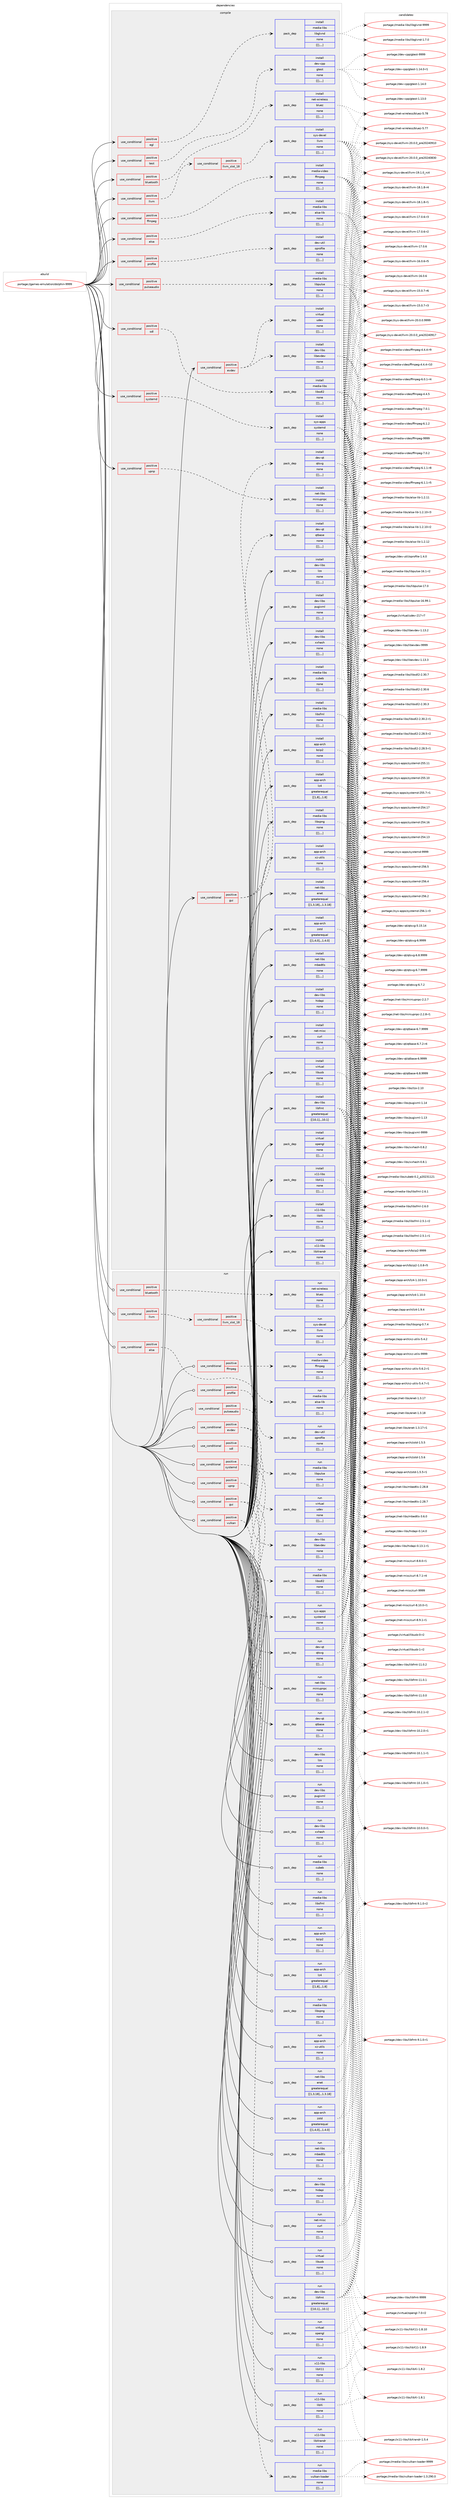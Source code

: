 digraph prolog {

# *************
# Graph options
# *************

newrank=true;
concentrate=true;
compound=true;
graph [rankdir=LR,fontname=Helvetica,fontsize=10,ranksep=1.5];#, ranksep=2.5, nodesep=0.2];
edge  [arrowhead=vee];
node  [fontname=Helvetica,fontsize=10];

# **********
# The ebuild
# **********

subgraph cluster_leftcol {
color=gray;
label=<<i>ebuild</i>>;
id [label="portage://games-emulation/dolphin-9999", color=red, width=4, href="../games-emulation/dolphin-9999.svg"];
}

# ****************
# The dependencies
# ****************

subgraph cluster_midcol {
color=gray;
label=<<i>dependencies</i>>;
subgraph cluster_compile {
fillcolor="#eeeeee";
style=filled;
label=<<i>compile</i>>;
subgraph cond65044 {
dependency230593 [label=<<TABLE BORDER="0" CELLBORDER="1" CELLSPACING="0" CELLPADDING="4"><TR><TD ROWSPAN="3" CELLPADDING="10">use_conditional</TD></TR><TR><TD>positive</TD></TR><TR><TD>alsa</TD></TR></TABLE>>, shape=none, color=red];
subgraph pack164067 {
dependency230594 [label=<<TABLE BORDER="0" CELLBORDER="1" CELLSPACING="0" CELLPADDING="4" WIDTH="220"><TR><TD ROWSPAN="6" CELLPADDING="30">pack_dep</TD></TR><TR><TD WIDTH="110">install</TD></TR><TR><TD>media-libs</TD></TR><TR><TD>alsa-lib</TD></TR><TR><TD>none</TD></TR><TR><TD>[[],,,,]</TD></TR></TABLE>>, shape=none, color=blue];
}
dependency230593:e -> dependency230594:w [weight=20,style="dashed",arrowhead="vee"];
}
id:e -> dependency230593:w [weight=20,style="solid",arrowhead="vee"];
subgraph cond65045 {
dependency230595 [label=<<TABLE BORDER="0" CELLBORDER="1" CELLSPACING="0" CELLPADDING="4"><TR><TD ROWSPAN="3" CELLPADDING="10">use_conditional</TD></TR><TR><TD>positive</TD></TR><TR><TD>bluetooth</TD></TR></TABLE>>, shape=none, color=red];
subgraph pack164068 {
dependency230596 [label=<<TABLE BORDER="0" CELLBORDER="1" CELLSPACING="0" CELLPADDING="4" WIDTH="220"><TR><TD ROWSPAN="6" CELLPADDING="30">pack_dep</TD></TR><TR><TD WIDTH="110">install</TD></TR><TR><TD>net-wireless</TD></TR><TR><TD>bluez</TD></TR><TR><TD>none</TD></TR><TR><TD>[[],,,,]</TD></TR></TABLE>>, shape=none, color=blue];
}
dependency230595:e -> dependency230596:w [weight=20,style="dashed",arrowhead="vee"];
}
id:e -> dependency230595:w [weight=20,style="solid",arrowhead="vee"];
subgraph cond65046 {
dependency230597 [label=<<TABLE BORDER="0" CELLBORDER="1" CELLSPACING="0" CELLPADDING="4"><TR><TD ROWSPAN="3" CELLPADDING="10">use_conditional</TD></TR><TR><TD>positive</TD></TR><TR><TD>egl</TD></TR></TABLE>>, shape=none, color=red];
subgraph pack164069 {
dependency230598 [label=<<TABLE BORDER="0" CELLBORDER="1" CELLSPACING="0" CELLPADDING="4" WIDTH="220"><TR><TD ROWSPAN="6" CELLPADDING="30">pack_dep</TD></TR><TR><TD WIDTH="110">install</TD></TR><TR><TD>media-libs</TD></TR><TR><TD>libglvnd</TD></TR><TR><TD>none</TD></TR><TR><TD>[[],,,,]</TD></TR></TABLE>>, shape=none, color=blue];
}
dependency230597:e -> dependency230598:w [weight=20,style="dashed",arrowhead="vee"];
}
id:e -> dependency230597:w [weight=20,style="solid",arrowhead="vee"];
subgraph cond65047 {
dependency230599 [label=<<TABLE BORDER="0" CELLBORDER="1" CELLSPACING="0" CELLPADDING="4"><TR><TD ROWSPAN="3" CELLPADDING="10">use_conditional</TD></TR><TR><TD>positive</TD></TR><TR><TD>evdev</TD></TR></TABLE>>, shape=none, color=red];
subgraph pack164070 {
dependency230600 [label=<<TABLE BORDER="0" CELLBORDER="1" CELLSPACING="0" CELLPADDING="4" WIDTH="220"><TR><TD ROWSPAN="6" CELLPADDING="30">pack_dep</TD></TR><TR><TD WIDTH="110">install</TD></TR><TR><TD>dev-libs</TD></TR><TR><TD>libevdev</TD></TR><TR><TD>none</TD></TR><TR><TD>[[],,,,]</TD></TR></TABLE>>, shape=none, color=blue];
}
dependency230599:e -> dependency230600:w [weight=20,style="dashed",arrowhead="vee"];
subgraph pack164071 {
dependency230601 [label=<<TABLE BORDER="0" CELLBORDER="1" CELLSPACING="0" CELLPADDING="4" WIDTH="220"><TR><TD ROWSPAN="6" CELLPADDING="30">pack_dep</TD></TR><TR><TD WIDTH="110">install</TD></TR><TR><TD>virtual</TD></TR><TR><TD>udev</TD></TR><TR><TD>none</TD></TR><TR><TD>[[],,,,]</TD></TR></TABLE>>, shape=none, color=blue];
}
dependency230599:e -> dependency230601:w [weight=20,style="dashed",arrowhead="vee"];
}
id:e -> dependency230599:w [weight=20,style="solid",arrowhead="vee"];
subgraph cond65048 {
dependency230602 [label=<<TABLE BORDER="0" CELLBORDER="1" CELLSPACING="0" CELLPADDING="4"><TR><TD ROWSPAN="3" CELLPADDING="10">use_conditional</TD></TR><TR><TD>positive</TD></TR><TR><TD>ffmpeg</TD></TR></TABLE>>, shape=none, color=red];
subgraph pack164072 {
dependency230603 [label=<<TABLE BORDER="0" CELLBORDER="1" CELLSPACING="0" CELLPADDING="4" WIDTH="220"><TR><TD ROWSPAN="6" CELLPADDING="30">pack_dep</TD></TR><TR><TD WIDTH="110">install</TD></TR><TR><TD>media-video</TD></TR><TR><TD>ffmpeg</TD></TR><TR><TD>none</TD></TR><TR><TD>[[],,,,]</TD></TR></TABLE>>, shape=none, color=blue];
}
dependency230602:e -> dependency230603:w [weight=20,style="dashed",arrowhead="vee"];
}
id:e -> dependency230602:w [weight=20,style="solid",arrowhead="vee"];
subgraph cond65049 {
dependency230604 [label=<<TABLE BORDER="0" CELLBORDER="1" CELLSPACING="0" CELLPADDING="4"><TR><TD ROWSPAN="3" CELLPADDING="10">use_conditional</TD></TR><TR><TD>positive</TD></TR><TR><TD>gui</TD></TR></TABLE>>, shape=none, color=red];
subgraph pack164073 {
dependency230605 [label=<<TABLE BORDER="0" CELLBORDER="1" CELLSPACING="0" CELLPADDING="4" WIDTH="220"><TR><TD ROWSPAN="6" CELLPADDING="30">pack_dep</TD></TR><TR><TD WIDTH="110">install</TD></TR><TR><TD>dev-qt</TD></TR><TR><TD>qtbase</TD></TR><TR><TD>none</TD></TR><TR><TD>[[],,,,]</TD></TR></TABLE>>, shape=none, color=blue];
}
dependency230604:e -> dependency230605:w [weight=20,style="dashed",arrowhead="vee"];
subgraph pack164074 {
dependency230606 [label=<<TABLE BORDER="0" CELLBORDER="1" CELLSPACING="0" CELLPADDING="4" WIDTH="220"><TR><TD ROWSPAN="6" CELLPADDING="30">pack_dep</TD></TR><TR><TD WIDTH="110">install</TD></TR><TR><TD>dev-qt</TD></TR><TR><TD>qtsvg</TD></TR><TR><TD>none</TD></TR><TR><TD>[[],,,,]</TD></TR></TABLE>>, shape=none, color=blue];
}
dependency230604:e -> dependency230606:w [weight=20,style="dashed",arrowhead="vee"];
}
id:e -> dependency230604:w [weight=20,style="solid",arrowhead="vee"];
subgraph cond65050 {
dependency230607 [label=<<TABLE BORDER="0" CELLBORDER="1" CELLSPACING="0" CELLPADDING="4"><TR><TD ROWSPAN="3" CELLPADDING="10">use_conditional</TD></TR><TR><TD>positive</TD></TR><TR><TD>llvm</TD></TR></TABLE>>, shape=none, color=red];
subgraph cond65051 {
dependency230608 [label=<<TABLE BORDER="0" CELLBORDER="1" CELLSPACING="0" CELLPADDING="4"><TR><TD ROWSPAN="3" CELLPADDING="10">use_conditional</TD></TR><TR><TD>positive</TD></TR><TR><TD>llvm_slot_18</TD></TR></TABLE>>, shape=none, color=red];
subgraph pack164075 {
dependency230609 [label=<<TABLE BORDER="0" CELLBORDER="1" CELLSPACING="0" CELLPADDING="4" WIDTH="220"><TR><TD ROWSPAN="6" CELLPADDING="30">pack_dep</TD></TR><TR><TD WIDTH="110">install</TD></TR><TR><TD>sys-devel</TD></TR><TR><TD>llvm</TD></TR><TR><TD>none</TD></TR><TR><TD>[[],,,,]</TD></TR></TABLE>>, shape=none, color=blue];
}
dependency230608:e -> dependency230609:w [weight=20,style="dashed",arrowhead="vee"];
}
dependency230607:e -> dependency230608:w [weight=20,style="dashed",arrowhead="vee"];
}
id:e -> dependency230607:w [weight=20,style="solid",arrowhead="vee"];
subgraph cond65052 {
dependency230610 [label=<<TABLE BORDER="0" CELLBORDER="1" CELLSPACING="0" CELLPADDING="4"><TR><TD ROWSPAN="3" CELLPADDING="10">use_conditional</TD></TR><TR><TD>positive</TD></TR><TR><TD>profile</TD></TR></TABLE>>, shape=none, color=red];
subgraph pack164076 {
dependency230611 [label=<<TABLE BORDER="0" CELLBORDER="1" CELLSPACING="0" CELLPADDING="4" WIDTH="220"><TR><TD ROWSPAN="6" CELLPADDING="30">pack_dep</TD></TR><TR><TD WIDTH="110">install</TD></TR><TR><TD>dev-util</TD></TR><TR><TD>oprofile</TD></TR><TR><TD>none</TD></TR><TR><TD>[[],,,,]</TD></TR></TABLE>>, shape=none, color=blue];
}
dependency230610:e -> dependency230611:w [weight=20,style="dashed",arrowhead="vee"];
}
id:e -> dependency230610:w [weight=20,style="solid",arrowhead="vee"];
subgraph cond65053 {
dependency230612 [label=<<TABLE BORDER="0" CELLBORDER="1" CELLSPACING="0" CELLPADDING="4"><TR><TD ROWSPAN="3" CELLPADDING="10">use_conditional</TD></TR><TR><TD>positive</TD></TR><TR><TD>pulseaudio</TD></TR></TABLE>>, shape=none, color=red];
subgraph pack164077 {
dependency230613 [label=<<TABLE BORDER="0" CELLBORDER="1" CELLSPACING="0" CELLPADDING="4" WIDTH="220"><TR><TD ROWSPAN="6" CELLPADDING="30">pack_dep</TD></TR><TR><TD WIDTH="110">install</TD></TR><TR><TD>media-libs</TD></TR><TR><TD>libpulse</TD></TR><TR><TD>none</TD></TR><TR><TD>[[],,,,]</TD></TR></TABLE>>, shape=none, color=blue];
}
dependency230612:e -> dependency230613:w [weight=20,style="dashed",arrowhead="vee"];
}
id:e -> dependency230612:w [weight=20,style="solid",arrowhead="vee"];
subgraph cond65054 {
dependency230614 [label=<<TABLE BORDER="0" CELLBORDER="1" CELLSPACING="0" CELLPADDING="4"><TR><TD ROWSPAN="3" CELLPADDING="10">use_conditional</TD></TR><TR><TD>positive</TD></TR><TR><TD>sdl</TD></TR></TABLE>>, shape=none, color=red];
subgraph pack164078 {
dependency230615 [label=<<TABLE BORDER="0" CELLBORDER="1" CELLSPACING="0" CELLPADDING="4" WIDTH="220"><TR><TD ROWSPAN="6" CELLPADDING="30">pack_dep</TD></TR><TR><TD WIDTH="110">install</TD></TR><TR><TD>media-libs</TD></TR><TR><TD>libsdl2</TD></TR><TR><TD>none</TD></TR><TR><TD>[[],,,,]</TD></TR></TABLE>>, shape=none, color=blue];
}
dependency230614:e -> dependency230615:w [weight=20,style="dashed",arrowhead="vee"];
}
id:e -> dependency230614:w [weight=20,style="solid",arrowhead="vee"];
subgraph cond65055 {
dependency230616 [label=<<TABLE BORDER="0" CELLBORDER="1" CELLSPACING="0" CELLPADDING="4"><TR><TD ROWSPAN="3" CELLPADDING="10">use_conditional</TD></TR><TR><TD>positive</TD></TR><TR><TD>systemd</TD></TR></TABLE>>, shape=none, color=red];
subgraph pack164079 {
dependency230617 [label=<<TABLE BORDER="0" CELLBORDER="1" CELLSPACING="0" CELLPADDING="4" WIDTH="220"><TR><TD ROWSPAN="6" CELLPADDING="30">pack_dep</TD></TR><TR><TD WIDTH="110">install</TD></TR><TR><TD>sys-apps</TD></TR><TR><TD>systemd</TD></TR><TR><TD>none</TD></TR><TR><TD>[[],,,,]</TD></TR></TABLE>>, shape=none, color=blue];
}
dependency230616:e -> dependency230617:w [weight=20,style="dashed",arrowhead="vee"];
}
id:e -> dependency230616:w [weight=20,style="solid",arrowhead="vee"];
subgraph cond65056 {
dependency230618 [label=<<TABLE BORDER="0" CELLBORDER="1" CELLSPACING="0" CELLPADDING="4"><TR><TD ROWSPAN="3" CELLPADDING="10">use_conditional</TD></TR><TR><TD>positive</TD></TR><TR><TD>test</TD></TR></TABLE>>, shape=none, color=red];
subgraph pack164080 {
dependency230619 [label=<<TABLE BORDER="0" CELLBORDER="1" CELLSPACING="0" CELLPADDING="4" WIDTH="220"><TR><TD ROWSPAN="6" CELLPADDING="30">pack_dep</TD></TR><TR><TD WIDTH="110">install</TD></TR><TR><TD>dev-cpp</TD></TR><TR><TD>gtest</TD></TR><TR><TD>none</TD></TR><TR><TD>[[],,,,]</TD></TR></TABLE>>, shape=none, color=blue];
}
dependency230618:e -> dependency230619:w [weight=20,style="dashed",arrowhead="vee"];
}
id:e -> dependency230618:w [weight=20,style="solid",arrowhead="vee"];
subgraph cond65057 {
dependency230620 [label=<<TABLE BORDER="0" CELLBORDER="1" CELLSPACING="0" CELLPADDING="4"><TR><TD ROWSPAN="3" CELLPADDING="10">use_conditional</TD></TR><TR><TD>positive</TD></TR><TR><TD>upnp</TD></TR></TABLE>>, shape=none, color=red];
subgraph pack164081 {
dependency230621 [label=<<TABLE BORDER="0" CELLBORDER="1" CELLSPACING="0" CELLPADDING="4" WIDTH="220"><TR><TD ROWSPAN="6" CELLPADDING="30">pack_dep</TD></TR><TR><TD WIDTH="110">install</TD></TR><TR><TD>net-libs</TD></TR><TR><TD>miniupnpc</TD></TR><TR><TD>none</TD></TR><TR><TD>[[],,,,]</TD></TR></TABLE>>, shape=none, color=blue];
}
dependency230620:e -> dependency230621:w [weight=20,style="dashed",arrowhead="vee"];
}
id:e -> dependency230620:w [weight=20,style="solid",arrowhead="vee"];
subgraph pack164082 {
dependency230622 [label=<<TABLE BORDER="0" CELLBORDER="1" CELLSPACING="0" CELLPADDING="4" WIDTH="220"><TR><TD ROWSPAN="6" CELLPADDING="30">pack_dep</TD></TR><TR><TD WIDTH="110">install</TD></TR><TR><TD>app-arch</TD></TR><TR><TD>bzip2</TD></TR><TR><TD>none</TD></TR><TR><TD>[[],,,,]</TD></TR></TABLE>>, shape=none, color=blue];
}
id:e -> dependency230622:w [weight=20,style="solid",arrowhead="vee"];
subgraph pack164083 {
dependency230623 [label=<<TABLE BORDER="0" CELLBORDER="1" CELLSPACING="0" CELLPADDING="4" WIDTH="220"><TR><TD ROWSPAN="6" CELLPADDING="30">pack_dep</TD></TR><TR><TD WIDTH="110">install</TD></TR><TR><TD>app-arch</TD></TR><TR><TD>lz4</TD></TR><TR><TD>greaterequal</TD></TR><TR><TD>[[1,8],,,1.8]</TD></TR></TABLE>>, shape=none, color=blue];
}
id:e -> dependency230623:w [weight=20,style="solid",arrowhead="vee"];
subgraph pack164084 {
dependency230624 [label=<<TABLE BORDER="0" CELLBORDER="1" CELLSPACING="0" CELLPADDING="4" WIDTH="220"><TR><TD ROWSPAN="6" CELLPADDING="30">pack_dep</TD></TR><TR><TD WIDTH="110">install</TD></TR><TR><TD>app-arch</TD></TR><TR><TD>xz-utils</TD></TR><TR><TD>none</TD></TR><TR><TD>[[],,,,]</TD></TR></TABLE>>, shape=none, color=blue];
}
id:e -> dependency230624:w [weight=20,style="solid",arrowhead="vee"];
subgraph pack164085 {
dependency230625 [label=<<TABLE BORDER="0" CELLBORDER="1" CELLSPACING="0" CELLPADDING="4" WIDTH="220"><TR><TD ROWSPAN="6" CELLPADDING="30">pack_dep</TD></TR><TR><TD WIDTH="110">install</TD></TR><TR><TD>app-arch</TD></TR><TR><TD>zstd</TD></TR><TR><TD>greaterequal</TD></TR><TR><TD>[[1,4,0],,,1.4.0]</TD></TR></TABLE>>, shape=none, color=blue];
}
id:e -> dependency230625:w [weight=20,style="solid",arrowhead="vee"];
subgraph pack164086 {
dependency230626 [label=<<TABLE BORDER="0" CELLBORDER="1" CELLSPACING="0" CELLPADDING="4" WIDTH="220"><TR><TD ROWSPAN="6" CELLPADDING="30">pack_dep</TD></TR><TR><TD WIDTH="110">install</TD></TR><TR><TD>dev-libs</TD></TR><TR><TD>hidapi</TD></TR><TR><TD>none</TD></TR><TR><TD>[[],,,,]</TD></TR></TABLE>>, shape=none, color=blue];
}
id:e -> dependency230626:w [weight=20,style="solid",arrowhead="vee"];
subgraph pack164087 {
dependency230627 [label=<<TABLE BORDER="0" CELLBORDER="1" CELLSPACING="0" CELLPADDING="4" WIDTH="220"><TR><TD ROWSPAN="6" CELLPADDING="30">pack_dep</TD></TR><TR><TD WIDTH="110">install</TD></TR><TR><TD>dev-libs</TD></TR><TR><TD>libfmt</TD></TR><TR><TD>greaterequal</TD></TR><TR><TD>[[10,1],,,10.1]</TD></TR></TABLE>>, shape=none, color=blue];
}
id:e -> dependency230627:w [weight=20,style="solid",arrowhead="vee"];
subgraph pack164088 {
dependency230628 [label=<<TABLE BORDER="0" CELLBORDER="1" CELLSPACING="0" CELLPADDING="4" WIDTH="220"><TR><TD ROWSPAN="6" CELLPADDING="30">pack_dep</TD></TR><TR><TD WIDTH="110">install</TD></TR><TR><TD>dev-libs</TD></TR><TR><TD>lzo</TD></TR><TR><TD>none</TD></TR><TR><TD>[[],,,,]</TD></TR></TABLE>>, shape=none, color=blue];
}
id:e -> dependency230628:w [weight=20,style="solid",arrowhead="vee"];
subgraph pack164089 {
dependency230629 [label=<<TABLE BORDER="0" CELLBORDER="1" CELLSPACING="0" CELLPADDING="4" WIDTH="220"><TR><TD ROWSPAN="6" CELLPADDING="30">pack_dep</TD></TR><TR><TD WIDTH="110">install</TD></TR><TR><TD>dev-libs</TD></TR><TR><TD>pugixml</TD></TR><TR><TD>none</TD></TR><TR><TD>[[],,,,]</TD></TR></TABLE>>, shape=none, color=blue];
}
id:e -> dependency230629:w [weight=20,style="solid",arrowhead="vee"];
subgraph pack164090 {
dependency230630 [label=<<TABLE BORDER="0" CELLBORDER="1" CELLSPACING="0" CELLPADDING="4" WIDTH="220"><TR><TD ROWSPAN="6" CELLPADDING="30">pack_dep</TD></TR><TR><TD WIDTH="110">install</TD></TR><TR><TD>dev-libs</TD></TR><TR><TD>xxhash</TD></TR><TR><TD>none</TD></TR><TR><TD>[[],,,,]</TD></TR></TABLE>>, shape=none, color=blue];
}
id:e -> dependency230630:w [weight=20,style="solid",arrowhead="vee"];
subgraph pack164091 {
dependency230631 [label=<<TABLE BORDER="0" CELLBORDER="1" CELLSPACING="0" CELLPADDING="4" WIDTH="220"><TR><TD ROWSPAN="6" CELLPADDING="30">pack_dep</TD></TR><TR><TD WIDTH="110">install</TD></TR><TR><TD>media-libs</TD></TR><TR><TD>cubeb</TD></TR><TR><TD>none</TD></TR><TR><TD>[[],,,,]</TD></TR></TABLE>>, shape=none, color=blue];
}
id:e -> dependency230631:w [weight=20,style="solid",arrowhead="vee"];
subgraph pack164092 {
dependency230632 [label=<<TABLE BORDER="0" CELLBORDER="1" CELLSPACING="0" CELLPADDING="4" WIDTH="220"><TR><TD ROWSPAN="6" CELLPADDING="30">pack_dep</TD></TR><TR><TD WIDTH="110">install</TD></TR><TR><TD>media-libs</TD></TR><TR><TD>libsfml</TD></TR><TR><TD>none</TD></TR><TR><TD>[[],,,,]</TD></TR></TABLE>>, shape=none, color=blue];
}
id:e -> dependency230632:w [weight=20,style="solid",arrowhead="vee"];
subgraph pack164093 {
dependency230633 [label=<<TABLE BORDER="0" CELLBORDER="1" CELLSPACING="0" CELLPADDING="4" WIDTH="220"><TR><TD ROWSPAN="6" CELLPADDING="30">pack_dep</TD></TR><TR><TD WIDTH="110">install</TD></TR><TR><TD>media-libs</TD></TR><TR><TD>libspng</TD></TR><TR><TD>none</TD></TR><TR><TD>[[],,,,]</TD></TR></TABLE>>, shape=none, color=blue];
}
id:e -> dependency230633:w [weight=20,style="solid",arrowhead="vee"];
subgraph pack164094 {
dependency230634 [label=<<TABLE BORDER="0" CELLBORDER="1" CELLSPACING="0" CELLPADDING="4" WIDTH="220"><TR><TD ROWSPAN="6" CELLPADDING="30">pack_dep</TD></TR><TR><TD WIDTH="110">install</TD></TR><TR><TD>net-libs</TD></TR><TR><TD>enet</TD></TR><TR><TD>greaterequal</TD></TR><TR><TD>[[1,3,18],,,1.3.18]</TD></TR></TABLE>>, shape=none, color=blue];
}
id:e -> dependency230634:w [weight=20,style="solid",arrowhead="vee"];
subgraph pack164095 {
dependency230635 [label=<<TABLE BORDER="0" CELLBORDER="1" CELLSPACING="0" CELLPADDING="4" WIDTH="220"><TR><TD ROWSPAN="6" CELLPADDING="30">pack_dep</TD></TR><TR><TD WIDTH="110">install</TD></TR><TR><TD>net-libs</TD></TR><TR><TD>mbedtls</TD></TR><TR><TD>none</TD></TR><TR><TD>[[],,,,]</TD></TR></TABLE>>, shape=none, color=blue];
}
id:e -> dependency230635:w [weight=20,style="solid",arrowhead="vee"];
subgraph pack164096 {
dependency230636 [label=<<TABLE BORDER="0" CELLBORDER="1" CELLSPACING="0" CELLPADDING="4" WIDTH="220"><TR><TD ROWSPAN="6" CELLPADDING="30">pack_dep</TD></TR><TR><TD WIDTH="110">install</TD></TR><TR><TD>net-misc</TD></TR><TR><TD>curl</TD></TR><TR><TD>none</TD></TR><TR><TD>[[],,,,]</TD></TR></TABLE>>, shape=none, color=blue];
}
id:e -> dependency230636:w [weight=20,style="solid",arrowhead="vee"];
subgraph pack164097 {
dependency230637 [label=<<TABLE BORDER="0" CELLBORDER="1" CELLSPACING="0" CELLPADDING="4" WIDTH="220"><TR><TD ROWSPAN="6" CELLPADDING="30">pack_dep</TD></TR><TR><TD WIDTH="110">install</TD></TR><TR><TD>virtual</TD></TR><TR><TD>libusb</TD></TR><TR><TD>none</TD></TR><TR><TD>[[],,,,]</TD></TR></TABLE>>, shape=none, color=blue];
}
id:e -> dependency230637:w [weight=20,style="solid",arrowhead="vee"];
subgraph pack164098 {
dependency230638 [label=<<TABLE BORDER="0" CELLBORDER="1" CELLSPACING="0" CELLPADDING="4" WIDTH="220"><TR><TD ROWSPAN="6" CELLPADDING="30">pack_dep</TD></TR><TR><TD WIDTH="110">install</TD></TR><TR><TD>virtual</TD></TR><TR><TD>opengl</TD></TR><TR><TD>none</TD></TR><TR><TD>[[],,,,]</TD></TR></TABLE>>, shape=none, color=blue];
}
id:e -> dependency230638:w [weight=20,style="solid",arrowhead="vee"];
subgraph pack164099 {
dependency230639 [label=<<TABLE BORDER="0" CELLBORDER="1" CELLSPACING="0" CELLPADDING="4" WIDTH="220"><TR><TD ROWSPAN="6" CELLPADDING="30">pack_dep</TD></TR><TR><TD WIDTH="110">install</TD></TR><TR><TD>x11-libs</TD></TR><TR><TD>libX11</TD></TR><TR><TD>none</TD></TR><TR><TD>[[],,,,]</TD></TR></TABLE>>, shape=none, color=blue];
}
id:e -> dependency230639:w [weight=20,style="solid",arrowhead="vee"];
subgraph pack164100 {
dependency230640 [label=<<TABLE BORDER="0" CELLBORDER="1" CELLSPACING="0" CELLPADDING="4" WIDTH="220"><TR><TD ROWSPAN="6" CELLPADDING="30">pack_dep</TD></TR><TR><TD WIDTH="110">install</TD></TR><TR><TD>x11-libs</TD></TR><TR><TD>libXi</TD></TR><TR><TD>none</TD></TR><TR><TD>[[],,,,]</TD></TR></TABLE>>, shape=none, color=blue];
}
id:e -> dependency230640:w [weight=20,style="solid",arrowhead="vee"];
subgraph pack164101 {
dependency230641 [label=<<TABLE BORDER="0" CELLBORDER="1" CELLSPACING="0" CELLPADDING="4" WIDTH="220"><TR><TD ROWSPAN="6" CELLPADDING="30">pack_dep</TD></TR><TR><TD WIDTH="110">install</TD></TR><TR><TD>x11-libs</TD></TR><TR><TD>libXrandr</TD></TR><TR><TD>none</TD></TR><TR><TD>[[],,,,]</TD></TR></TABLE>>, shape=none, color=blue];
}
id:e -> dependency230641:w [weight=20,style="solid",arrowhead="vee"];
}
subgraph cluster_compileandrun {
fillcolor="#eeeeee";
style=filled;
label=<<i>compile and run</i>>;
}
subgraph cluster_run {
fillcolor="#eeeeee";
style=filled;
label=<<i>run</i>>;
subgraph cond65058 {
dependency230642 [label=<<TABLE BORDER="0" CELLBORDER="1" CELLSPACING="0" CELLPADDING="4"><TR><TD ROWSPAN="3" CELLPADDING="10">use_conditional</TD></TR><TR><TD>positive</TD></TR><TR><TD>alsa</TD></TR></TABLE>>, shape=none, color=red];
subgraph pack164102 {
dependency230643 [label=<<TABLE BORDER="0" CELLBORDER="1" CELLSPACING="0" CELLPADDING="4" WIDTH="220"><TR><TD ROWSPAN="6" CELLPADDING="30">pack_dep</TD></TR><TR><TD WIDTH="110">run</TD></TR><TR><TD>media-libs</TD></TR><TR><TD>alsa-lib</TD></TR><TR><TD>none</TD></TR><TR><TD>[[],,,,]</TD></TR></TABLE>>, shape=none, color=blue];
}
dependency230642:e -> dependency230643:w [weight=20,style="dashed",arrowhead="vee"];
}
id:e -> dependency230642:w [weight=20,style="solid",arrowhead="odot"];
subgraph cond65059 {
dependency230644 [label=<<TABLE BORDER="0" CELLBORDER="1" CELLSPACING="0" CELLPADDING="4"><TR><TD ROWSPAN="3" CELLPADDING="10">use_conditional</TD></TR><TR><TD>positive</TD></TR><TR><TD>bluetooth</TD></TR></TABLE>>, shape=none, color=red];
subgraph pack164103 {
dependency230645 [label=<<TABLE BORDER="0" CELLBORDER="1" CELLSPACING="0" CELLPADDING="4" WIDTH="220"><TR><TD ROWSPAN="6" CELLPADDING="30">pack_dep</TD></TR><TR><TD WIDTH="110">run</TD></TR><TR><TD>net-wireless</TD></TR><TR><TD>bluez</TD></TR><TR><TD>none</TD></TR><TR><TD>[[],,,,]</TD></TR></TABLE>>, shape=none, color=blue];
}
dependency230644:e -> dependency230645:w [weight=20,style="dashed",arrowhead="vee"];
}
id:e -> dependency230644:w [weight=20,style="solid",arrowhead="odot"];
subgraph cond65060 {
dependency230646 [label=<<TABLE BORDER="0" CELLBORDER="1" CELLSPACING="0" CELLPADDING="4"><TR><TD ROWSPAN="3" CELLPADDING="10">use_conditional</TD></TR><TR><TD>positive</TD></TR><TR><TD>evdev</TD></TR></TABLE>>, shape=none, color=red];
subgraph pack164104 {
dependency230647 [label=<<TABLE BORDER="0" CELLBORDER="1" CELLSPACING="0" CELLPADDING="4" WIDTH="220"><TR><TD ROWSPAN="6" CELLPADDING="30">pack_dep</TD></TR><TR><TD WIDTH="110">run</TD></TR><TR><TD>dev-libs</TD></TR><TR><TD>libevdev</TD></TR><TR><TD>none</TD></TR><TR><TD>[[],,,,]</TD></TR></TABLE>>, shape=none, color=blue];
}
dependency230646:e -> dependency230647:w [weight=20,style="dashed",arrowhead="vee"];
subgraph pack164105 {
dependency230648 [label=<<TABLE BORDER="0" CELLBORDER="1" CELLSPACING="0" CELLPADDING="4" WIDTH="220"><TR><TD ROWSPAN="6" CELLPADDING="30">pack_dep</TD></TR><TR><TD WIDTH="110">run</TD></TR><TR><TD>virtual</TD></TR><TR><TD>udev</TD></TR><TR><TD>none</TD></TR><TR><TD>[[],,,,]</TD></TR></TABLE>>, shape=none, color=blue];
}
dependency230646:e -> dependency230648:w [weight=20,style="dashed",arrowhead="vee"];
}
id:e -> dependency230646:w [weight=20,style="solid",arrowhead="odot"];
subgraph cond65061 {
dependency230649 [label=<<TABLE BORDER="0" CELLBORDER="1" CELLSPACING="0" CELLPADDING="4"><TR><TD ROWSPAN="3" CELLPADDING="10">use_conditional</TD></TR><TR><TD>positive</TD></TR><TR><TD>ffmpeg</TD></TR></TABLE>>, shape=none, color=red];
subgraph pack164106 {
dependency230650 [label=<<TABLE BORDER="0" CELLBORDER="1" CELLSPACING="0" CELLPADDING="4" WIDTH="220"><TR><TD ROWSPAN="6" CELLPADDING="30">pack_dep</TD></TR><TR><TD WIDTH="110">run</TD></TR><TR><TD>media-video</TD></TR><TR><TD>ffmpeg</TD></TR><TR><TD>none</TD></TR><TR><TD>[[],,,,]</TD></TR></TABLE>>, shape=none, color=blue];
}
dependency230649:e -> dependency230650:w [weight=20,style="dashed",arrowhead="vee"];
}
id:e -> dependency230649:w [weight=20,style="solid",arrowhead="odot"];
subgraph cond65062 {
dependency230651 [label=<<TABLE BORDER="0" CELLBORDER="1" CELLSPACING="0" CELLPADDING="4"><TR><TD ROWSPAN="3" CELLPADDING="10">use_conditional</TD></TR><TR><TD>positive</TD></TR><TR><TD>gui</TD></TR></TABLE>>, shape=none, color=red];
subgraph pack164107 {
dependency230652 [label=<<TABLE BORDER="0" CELLBORDER="1" CELLSPACING="0" CELLPADDING="4" WIDTH="220"><TR><TD ROWSPAN="6" CELLPADDING="30">pack_dep</TD></TR><TR><TD WIDTH="110">run</TD></TR><TR><TD>dev-qt</TD></TR><TR><TD>qtbase</TD></TR><TR><TD>none</TD></TR><TR><TD>[[],,,,]</TD></TR></TABLE>>, shape=none, color=blue];
}
dependency230651:e -> dependency230652:w [weight=20,style="dashed",arrowhead="vee"];
subgraph pack164108 {
dependency230653 [label=<<TABLE BORDER="0" CELLBORDER="1" CELLSPACING="0" CELLPADDING="4" WIDTH="220"><TR><TD ROWSPAN="6" CELLPADDING="30">pack_dep</TD></TR><TR><TD WIDTH="110">run</TD></TR><TR><TD>dev-qt</TD></TR><TR><TD>qtsvg</TD></TR><TR><TD>none</TD></TR><TR><TD>[[],,,,]</TD></TR></TABLE>>, shape=none, color=blue];
}
dependency230651:e -> dependency230653:w [weight=20,style="dashed",arrowhead="vee"];
}
id:e -> dependency230651:w [weight=20,style="solid",arrowhead="odot"];
subgraph cond65063 {
dependency230654 [label=<<TABLE BORDER="0" CELLBORDER="1" CELLSPACING="0" CELLPADDING="4"><TR><TD ROWSPAN="3" CELLPADDING="10">use_conditional</TD></TR><TR><TD>positive</TD></TR><TR><TD>llvm</TD></TR></TABLE>>, shape=none, color=red];
subgraph cond65064 {
dependency230655 [label=<<TABLE BORDER="0" CELLBORDER="1" CELLSPACING="0" CELLPADDING="4"><TR><TD ROWSPAN="3" CELLPADDING="10">use_conditional</TD></TR><TR><TD>positive</TD></TR><TR><TD>llvm_slot_18</TD></TR></TABLE>>, shape=none, color=red];
subgraph pack164109 {
dependency230656 [label=<<TABLE BORDER="0" CELLBORDER="1" CELLSPACING="0" CELLPADDING="4" WIDTH="220"><TR><TD ROWSPAN="6" CELLPADDING="30">pack_dep</TD></TR><TR><TD WIDTH="110">run</TD></TR><TR><TD>sys-devel</TD></TR><TR><TD>llvm</TD></TR><TR><TD>none</TD></TR><TR><TD>[[],,,,]</TD></TR></TABLE>>, shape=none, color=blue];
}
dependency230655:e -> dependency230656:w [weight=20,style="dashed",arrowhead="vee"];
}
dependency230654:e -> dependency230655:w [weight=20,style="dashed",arrowhead="vee"];
}
id:e -> dependency230654:w [weight=20,style="solid",arrowhead="odot"];
subgraph cond65065 {
dependency230657 [label=<<TABLE BORDER="0" CELLBORDER="1" CELLSPACING="0" CELLPADDING="4"><TR><TD ROWSPAN="3" CELLPADDING="10">use_conditional</TD></TR><TR><TD>positive</TD></TR><TR><TD>profile</TD></TR></TABLE>>, shape=none, color=red];
subgraph pack164110 {
dependency230658 [label=<<TABLE BORDER="0" CELLBORDER="1" CELLSPACING="0" CELLPADDING="4" WIDTH="220"><TR><TD ROWSPAN="6" CELLPADDING="30">pack_dep</TD></TR><TR><TD WIDTH="110">run</TD></TR><TR><TD>dev-util</TD></TR><TR><TD>oprofile</TD></TR><TR><TD>none</TD></TR><TR><TD>[[],,,,]</TD></TR></TABLE>>, shape=none, color=blue];
}
dependency230657:e -> dependency230658:w [weight=20,style="dashed",arrowhead="vee"];
}
id:e -> dependency230657:w [weight=20,style="solid",arrowhead="odot"];
subgraph cond65066 {
dependency230659 [label=<<TABLE BORDER="0" CELLBORDER="1" CELLSPACING="0" CELLPADDING="4"><TR><TD ROWSPAN="3" CELLPADDING="10">use_conditional</TD></TR><TR><TD>positive</TD></TR><TR><TD>pulseaudio</TD></TR></TABLE>>, shape=none, color=red];
subgraph pack164111 {
dependency230660 [label=<<TABLE BORDER="0" CELLBORDER="1" CELLSPACING="0" CELLPADDING="4" WIDTH="220"><TR><TD ROWSPAN="6" CELLPADDING="30">pack_dep</TD></TR><TR><TD WIDTH="110">run</TD></TR><TR><TD>media-libs</TD></TR><TR><TD>libpulse</TD></TR><TR><TD>none</TD></TR><TR><TD>[[],,,,]</TD></TR></TABLE>>, shape=none, color=blue];
}
dependency230659:e -> dependency230660:w [weight=20,style="dashed",arrowhead="vee"];
}
id:e -> dependency230659:w [weight=20,style="solid",arrowhead="odot"];
subgraph cond65067 {
dependency230661 [label=<<TABLE BORDER="0" CELLBORDER="1" CELLSPACING="0" CELLPADDING="4"><TR><TD ROWSPAN="3" CELLPADDING="10">use_conditional</TD></TR><TR><TD>positive</TD></TR><TR><TD>sdl</TD></TR></TABLE>>, shape=none, color=red];
subgraph pack164112 {
dependency230662 [label=<<TABLE BORDER="0" CELLBORDER="1" CELLSPACING="0" CELLPADDING="4" WIDTH="220"><TR><TD ROWSPAN="6" CELLPADDING="30">pack_dep</TD></TR><TR><TD WIDTH="110">run</TD></TR><TR><TD>media-libs</TD></TR><TR><TD>libsdl2</TD></TR><TR><TD>none</TD></TR><TR><TD>[[],,,,]</TD></TR></TABLE>>, shape=none, color=blue];
}
dependency230661:e -> dependency230662:w [weight=20,style="dashed",arrowhead="vee"];
}
id:e -> dependency230661:w [weight=20,style="solid",arrowhead="odot"];
subgraph cond65068 {
dependency230663 [label=<<TABLE BORDER="0" CELLBORDER="1" CELLSPACING="0" CELLPADDING="4"><TR><TD ROWSPAN="3" CELLPADDING="10">use_conditional</TD></TR><TR><TD>positive</TD></TR><TR><TD>systemd</TD></TR></TABLE>>, shape=none, color=red];
subgraph pack164113 {
dependency230664 [label=<<TABLE BORDER="0" CELLBORDER="1" CELLSPACING="0" CELLPADDING="4" WIDTH="220"><TR><TD ROWSPAN="6" CELLPADDING="30">pack_dep</TD></TR><TR><TD WIDTH="110">run</TD></TR><TR><TD>sys-apps</TD></TR><TR><TD>systemd</TD></TR><TR><TD>none</TD></TR><TR><TD>[[],,,,]</TD></TR></TABLE>>, shape=none, color=blue];
}
dependency230663:e -> dependency230664:w [weight=20,style="dashed",arrowhead="vee"];
}
id:e -> dependency230663:w [weight=20,style="solid",arrowhead="odot"];
subgraph cond65069 {
dependency230665 [label=<<TABLE BORDER="0" CELLBORDER="1" CELLSPACING="0" CELLPADDING="4"><TR><TD ROWSPAN="3" CELLPADDING="10">use_conditional</TD></TR><TR><TD>positive</TD></TR><TR><TD>upnp</TD></TR></TABLE>>, shape=none, color=red];
subgraph pack164114 {
dependency230666 [label=<<TABLE BORDER="0" CELLBORDER="1" CELLSPACING="0" CELLPADDING="4" WIDTH="220"><TR><TD ROWSPAN="6" CELLPADDING="30">pack_dep</TD></TR><TR><TD WIDTH="110">run</TD></TR><TR><TD>net-libs</TD></TR><TR><TD>miniupnpc</TD></TR><TR><TD>none</TD></TR><TR><TD>[[],,,,]</TD></TR></TABLE>>, shape=none, color=blue];
}
dependency230665:e -> dependency230666:w [weight=20,style="dashed",arrowhead="vee"];
}
id:e -> dependency230665:w [weight=20,style="solid",arrowhead="odot"];
subgraph cond65070 {
dependency230667 [label=<<TABLE BORDER="0" CELLBORDER="1" CELLSPACING="0" CELLPADDING="4"><TR><TD ROWSPAN="3" CELLPADDING="10">use_conditional</TD></TR><TR><TD>positive</TD></TR><TR><TD>vulkan</TD></TR></TABLE>>, shape=none, color=red];
subgraph pack164115 {
dependency230668 [label=<<TABLE BORDER="0" CELLBORDER="1" CELLSPACING="0" CELLPADDING="4" WIDTH="220"><TR><TD ROWSPAN="6" CELLPADDING="30">pack_dep</TD></TR><TR><TD WIDTH="110">run</TD></TR><TR><TD>media-libs</TD></TR><TR><TD>vulkan-loader</TD></TR><TR><TD>none</TD></TR><TR><TD>[[],,,,]</TD></TR></TABLE>>, shape=none, color=blue];
}
dependency230667:e -> dependency230668:w [weight=20,style="dashed",arrowhead="vee"];
}
id:e -> dependency230667:w [weight=20,style="solid",arrowhead="odot"];
subgraph pack164116 {
dependency230669 [label=<<TABLE BORDER="0" CELLBORDER="1" CELLSPACING="0" CELLPADDING="4" WIDTH="220"><TR><TD ROWSPAN="6" CELLPADDING="30">pack_dep</TD></TR><TR><TD WIDTH="110">run</TD></TR><TR><TD>app-arch</TD></TR><TR><TD>bzip2</TD></TR><TR><TD>none</TD></TR><TR><TD>[[],,,,]</TD></TR></TABLE>>, shape=none, color=blue];
}
id:e -> dependency230669:w [weight=20,style="solid",arrowhead="odot"];
subgraph pack164117 {
dependency230670 [label=<<TABLE BORDER="0" CELLBORDER="1" CELLSPACING="0" CELLPADDING="4" WIDTH="220"><TR><TD ROWSPAN="6" CELLPADDING="30">pack_dep</TD></TR><TR><TD WIDTH="110">run</TD></TR><TR><TD>app-arch</TD></TR><TR><TD>lz4</TD></TR><TR><TD>greaterequal</TD></TR><TR><TD>[[1,8],,,1.8]</TD></TR></TABLE>>, shape=none, color=blue];
}
id:e -> dependency230670:w [weight=20,style="solid",arrowhead="odot"];
subgraph pack164118 {
dependency230671 [label=<<TABLE BORDER="0" CELLBORDER="1" CELLSPACING="0" CELLPADDING="4" WIDTH="220"><TR><TD ROWSPAN="6" CELLPADDING="30">pack_dep</TD></TR><TR><TD WIDTH="110">run</TD></TR><TR><TD>app-arch</TD></TR><TR><TD>xz-utils</TD></TR><TR><TD>none</TD></TR><TR><TD>[[],,,,]</TD></TR></TABLE>>, shape=none, color=blue];
}
id:e -> dependency230671:w [weight=20,style="solid",arrowhead="odot"];
subgraph pack164119 {
dependency230672 [label=<<TABLE BORDER="0" CELLBORDER="1" CELLSPACING="0" CELLPADDING="4" WIDTH="220"><TR><TD ROWSPAN="6" CELLPADDING="30">pack_dep</TD></TR><TR><TD WIDTH="110">run</TD></TR><TR><TD>app-arch</TD></TR><TR><TD>zstd</TD></TR><TR><TD>greaterequal</TD></TR><TR><TD>[[1,4,0],,,1.4.0]</TD></TR></TABLE>>, shape=none, color=blue];
}
id:e -> dependency230672:w [weight=20,style="solid",arrowhead="odot"];
subgraph pack164120 {
dependency230673 [label=<<TABLE BORDER="0" CELLBORDER="1" CELLSPACING="0" CELLPADDING="4" WIDTH="220"><TR><TD ROWSPAN="6" CELLPADDING="30">pack_dep</TD></TR><TR><TD WIDTH="110">run</TD></TR><TR><TD>dev-libs</TD></TR><TR><TD>hidapi</TD></TR><TR><TD>none</TD></TR><TR><TD>[[],,,,]</TD></TR></TABLE>>, shape=none, color=blue];
}
id:e -> dependency230673:w [weight=20,style="solid",arrowhead="odot"];
subgraph pack164121 {
dependency230674 [label=<<TABLE BORDER="0" CELLBORDER="1" CELLSPACING="0" CELLPADDING="4" WIDTH="220"><TR><TD ROWSPAN="6" CELLPADDING="30">pack_dep</TD></TR><TR><TD WIDTH="110">run</TD></TR><TR><TD>dev-libs</TD></TR><TR><TD>libfmt</TD></TR><TR><TD>greaterequal</TD></TR><TR><TD>[[10,1],,,10.1]</TD></TR></TABLE>>, shape=none, color=blue];
}
id:e -> dependency230674:w [weight=20,style="solid",arrowhead="odot"];
subgraph pack164122 {
dependency230675 [label=<<TABLE BORDER="0" CELLBORDER="1" CELLSPACING="0" CELLPADDING="4" WIDTH="220"><TR><TD ROWSPAN="6" CELLPADDING="30">pack_dep</TD></TR><TR><TD WIDTH="110">run</TD></TR><TR><TD>dev-libs</TD></TR><TR><TD>lzo</TD></TR><TR><TD>none</TD></TR><TR><TD>[[],,,,]</TD></TR></TABLE>>, shape=none, color=blue];
}
id:e -> dependency230675:w [weight=20,style="solid",arrowhead="odot"];
subgraph pack164123 {
dependency230676 [label=<<TABLE BORDER="0" CELLBORDER="1" CELLSPACING="0" CELLPADDING="4" WIDTH="220"><TR><TD ROWSPAN="6" CELLPADDING="30">pack_dep</TD></TR><TR><TD WIDTH="110">run</TD></TR><TR><TD>dev-libs</TD></TR><TR><TD>pugixml</TD></TR><TR><TD>none</TD></TR><TR><TD>[[],,,,]</TD></TR></TABLE>>, shape=none, color=blue];
}
id:e -> dependency230676:w [weight=20,style="solid",arrowhead="odot"];
subgraph pack164124 {
dependency230677 [label=<<TABLE BORDER="0" CELLBORDER="1" CELLSPACING="0" CELLPADDING="4" WIDTH="220"><TR><TD ROWSPAN="6" CELLPADDING="30">pack_dep</TD></TR><TR><TD WIDTH="110">run</TD></TR><TR><TD>dev-libs</TD></TR><TR><TD>xxhash</TD></TR><TR><TD>none</TD></TR><TR><TD>[[],,,,]</TD></TR></TABLE>>, shape=none, color=blue];
}
id:e -> dependency230677:w [weight=20,style="solid",arrowhead="odot"];
subgraph pack164125 {
dependency230678 [label=<<TABLE BORDER="0" CELLBORDER="1" CELLSPACING="0" CELLPADDING="4" WIDTH="220"><TR><TD ROWSPAN="6" CELLPADDING="30">pack_dep</TD></TR><TR><TD WIDTH="110">run</TD></TR><TR><TD>media-libs</TD></TR><TR><TD>cubeb</TD></TR><TR><TD>none</TD></TR><TR><TD>[[],,,,]</TD></TR></TABLE>>, shape=none, color=blue];
}
id:e -> dependency230678:w [weight=20,style="solid",arrowhead="odot"];
subgraph pack164126 {
dependency230679 [label=<<TABLE BORDER="0" CELLBORDER="1" CELLSPACING="0" CELLPADDING="4" WIDTH="220"><TR><TD ROWSPAN="6" CELLPADDING="30">pack_dep</TD></TR><TR><TD WIDTH="110">run</TD></TR><TR><TD>media-libs</TD></TR><TR><TD>libsfml</TD></TR><TR><TD>none</TD></TR><TR><TD>[[],,,,]</TD></TR></TABLE>>, shape=none, color=blue];
}
id:e -> dependency230679:w [weight=20,style="solid",arrowhead="odot"];
subgraph pack164127 {
dependency230680 [label=<<TABLE BORDER="0" CELLBORDER="1" CELLSPACING="0" CELLPADDING="4" WIDTH="220"><TR><TD ROWSPAN="6" CELLPADDING="30">pack_dep</TD></TR><TR><TD WIDTH="110">run</TD></TR><TR><TD>media-libs</TD></TR><TR><TD>libspng</TD></TR><TR><TD>none</TD></TR><TR><TD>[[],,,,]</TD></TR></TABLE>>, shape=none, color=blue];
}
id:e -> dependency230680:w [weight=20,style="solid",arrowhead="odot"];
subgraph pack164128 {
dependency230681 [label=<<TABLE BORDER="0" CELLBORDER="1" CELLSPACING="0" CELLPADDING="4" WIDTH="220"><TR><TD ROWSPAN="6" CELLPADDING="30">pack_dep</TD></TR><TR><TD WIDTH="110">run</TD></TR><TR><TD>net-libs</TD></TR><TR><TD>enet</TD></TR><TR><TD>greaterequal</TD></TR><TR><TD>[[1,3,18],,,1.3.18]</TD></TR></TABLE>>, shape=none, color=blue];
}
id:e -> dependency230681:w [weight=20,style="solid",arrowhead="odot"];
subgraph pack164129 {
dependency230682 [label=<<TABLE BORDER="0" CELLBORDER="1" CELLSPACING="0" CELLPADDING="4" WIDTH="220"><TR><TD ROWSPAN="6" CELLPADDING="30">pack_dep</TD></TR><TR><TD WIDTH="110">run</TD></TR><TR><TD>net-libs</TD></TR><TR><TD>mbedtls</TD></TR><TR><TD>none</TD></TR><TR><TD>[[],,,,]</TD></TR></TABLE>>, shape=none, color=blue];
}
id:e -> dependency230682:w [weight=20,style="solid",arrowhead="odot"];
subgraph pack164130 {
dependency230683 [label=<<TABLE BORDER="0" CELLBORDER="1" CELLSPACING="0" CELLPADDING="4" WIDTH="220"><TR><TD ROWSPAN="6" CELLPADDING="30">pack_dep</TD></TR><TR><TD WIDTH="110">run</TD></TR><TR><TD>net-misc</TD></TR><TR><TD>curl</TD></TR><TR><TD>none</TD></TR><TR><TD>[[],,,,]</TD></TR></TABLE>>, shape=none, color=blue];
}
id:e -> dependency230683:w [weight=20,style="solid",arrowhead="odot"];
subgraph pack164131 {
dependency230684 [label=<<TABLE BORDER="0" CELLBORDER="1" CELLSPACING="0" CELLPADDING="4" WIDTH="220"><TR><TD ROWSPAN="6" CELLPADDING="30">pack_dep</TD></TR><TR><TD WIDTH="110">run</TD></TR><TR><TD>virtual</TD></TR><TR><TD>libusb</TD></TR><TR><TD>none</TD></TR><TR><TD>[[],,,,]</TD></TR></TABLE>>, shape=none, color=blue];
}
id:e -> dependency230684:w [weight=20,style="solid",arrowhead="odot"];
subgraph pack164132 {
dependency230685 [label=<<TABLE BORDER="0" CELLBORDER="1" CELLSPACING="0" CELLPADDING="4" WIDTH="220"><TR><TD ROWSPAN="6" CELLPADDING="30">pack_dep</TD></TR><TR><TD WIDTH="110">run</TD></TR><TR><TD>virtual</TD></TR><TR><TD>opengl</TD></TR><TR><TD>none</TD></TR><TR><TD>[[],,,,]</TD></TR></TABLE>>, shape=none, color=blue];
}
id:e -> dependency230685:w [weight=20,style="solid",arrowhead="odot"];
subgraph pack164133 {
dependency230686 [label=<<TABLE BORDER="0" CELLBORDER="1" CELLSPACING="0" CELLPADDING="4" WIDTH="220"><TR><TD ROWSPAN="6" CELLPADDING="30">pack_dep</TD></TR><TR><TD WIDTH="110">run</TD></TR><TR><TD>x11-libs</TD></TR><TR><TD>libX11</TD></TR><TR><TD>none</TD></TR><TR><TD>[[],,,,]</TD></TR></TABLE>>, shape=none, color=blue];
}
id:e -> dependency230686:w [weight=20,style="solid",arrowhead="odot"];
subgraph pack164134 {
dependency230687 [label=<<TABLE BORDER="0" CELLBORDER="1" CELLSPACING="0" CELLPADDING="4" WIDTH="220"><TR><TD ROWSPAN="6" CELLPADDING="30">pack_dep</TD></TR><TR><TD WIDTH="110">run</TD></TR><TR><TD>x11-libs</TD></TR><TR><TD>libXi</TD></TR><TR><TD>none</TD></TR><TR><TD>[[],,,,]</TD></TR></TABLE>>, shape=none, color=blue];
}
id:e -> dependency230687:w [weight=20,style="solid",arrowhead="odot"];
subgraph pack164135 {
dependency230688 [label=<<TABLE BORDER="0" CELLBORDER="1" CELLSPACING="0" CELLPADDING="4" WIDTH="220"><TR><TD ROWSPAN="6" CELLPADDING="30">pack_dep</TD></TR><TR><TD WIDTH="110">run</TD></TR><TR><TD>x11-libs</TD></TR><TR><TD>libXrandr</TD></TR><TR><TD>none</TD></TR><TR><TD>[[],,,,]</TD></TR></TABLE>>, shape=none, color=blue];
}
id:e -> dependency230688:w [weight=20,style="solid",arrowhead="odot"];
}
}

# **************
# The candidates
# **************

subgraph cluster_choices {
rank=same;
color=gray;
label=<<i>candidates</i>>;

subgraph choice164067 {
color=black;
nodesep=1;
choice109101100105974510810598115479710811597451081059845494650464950 [label="portage://media-libs/alsa-lib-1.2.12", color=red, width=4,href="../media-libs/alsa-lib-1.2.12.svg"];
choice109101100105974510810598115479710811597451081059845494650464949 [label="portage://media-libs/alsa-lib-1.2.11", color=red, width=4,href="../media-libs/alsa-lib-1.2.11.svg"];
choice1091011001059745108105981154797108115974510810598454946504649484511451 [label="portage://media-libs/alsa-lib-1.2.10-r3", color=red, width=4,href="../media-libs/alsa-lib-1.2.10-r3.svg"];
choice1091011001059745108105981154797108115974510810598454946504649484511450 [label="portage://media-libs/alsa-lib-1.2.10-r2", color=red, width=4,href="../media-libs/alsa-lib-1.2.10-r2.svg"];
dependency230594:e -> choice109101100105974510810598115479710811597451081059845494650464950:w [style=dotted,weight="100"];
dependency230594:e -> choice109101100105974510810598115479710811597451081059845494650464949:w [style=dotted,weight="100"];
dependency230594:e -> choice1091011001059745108105981154797108115974510810598454946504649484511451:w [style=dotted,weight="100"];
dependency230594:e -> choice1091011001059745108105981154797108115974510810598454946504649484511450:w [style=dotted,weight="100"];
}
subgraph choice164068 {
color=black;
nodesep=1;
choice1101011164511910511410110810111511547981081171011224553465556 [label="portage://net-wireless/bluez-5.78", color=red, width=4,href="../net-wireless/bluez-5.78.svg"];
choice1101011164511910511410110810111511547981081171011224553465555 [label="portage://net-wireless/bluez-5.77", color=red, width=4,href="../net-wireless/bluez-5.77.svg"];
dependency230596:e -> choice1101011164511910511410110810111511547981081171011224553465556:w [style=dotted,weight="100"];
dependency230596:e -> choice1101011164511910511410110810111511547981081171011224553465555:w [style=dotted,weight="100"];
}
subgraph choice164069 {
color=black;
nodesep=1;
choice10910110010597451081059811547108105981031081181101004557575757 [label="portage://media-libs/libglvnd-9999", color=red, width=4,href="../media-libs/libglvnd-9999.svg"];
choice1091011001059745108105981154710810598103108118110100454946554648 [label="portage://media-libs/libglvnd-1.7.0", color=red, width=4,href="../media-libs/libglvnd-1.7.0.svg"];
dependency230598:e -> choice10910110010597451081059811547108105981031081181101004557575757:w [style=dotted,weight="100"];
dependency230598:e -> choice1091011001059745108105981154710810598103108118110100454946554648:w [style=dotted,weight="100"];
}
subgraph choice164070 {
color=black;
nodesep=1;
choice100101118451081059811547108105981011181001011184557575757 [label="portage://dev-libs/libevdev-9999", color=red, width=4,href="../dev-libs/libevdev-9999.svg"];
choice1001011184510810598115471081059810111810010111845494649514651 [label="portage://dev-libs/libevdev-1.13.3", color=red, width=4,href="../dev-libs/libevdev-1.13.3.svg"];
choice1001011184510810598115471081059810111810010111845494649514650 [label="portage://dev-libs/libevdev-1.13.2", color=red, width=4,href="../dev-libs/libevdev-1.13.2.svg"];
dependency230600:e -> choice100101118451081059811547108105981011181001011184557575757:w [style=dotted,weight="100"];
dependency230600:e -> choice1001011184510810598115471081059810111810010111845494649514651:w [style=dotted,weight="100"];
dependency230600:e -> choice1001011184510810598115471081059810111810010111845494649514650:w [style=dotted,weight="100"];
}
subgraph choice164071 {
color=black;
nodesep=1;
choice1181051141161179710847117100101118455049554511455 [label="portage://virtual/udev-217-r7", color=red, width=4,href="../virtual/udev-217-r7.svg"];
dependency230601:e -> choice1181051141161179710847117100101118455049554511455:w [style=dotted,weight="100"];
}
subgraph choice164072 {
color=black;
nodesep=1;
choice1091011001059745118105100101111471021021091121011034557575757 [label="portage://media-video/ffmpeg-9999", color=red, width=4,href="../media-video/ffmpeg-9999.svg"];
choice109101100105974511810510010111147102102109112101103455546484650 [label="portage://media-video/ffmpeg-7.0.2", color=red, width=4,href="../media-video/ffmpeg-7.0.2.svg"];
choice109101100105974511810510010111147102102109112101103455546484649 [label="portage://media-video/ffmpeg-7.0.1", color=red, width=4,href="../media-video/ffmpeg-7.0.1.svg"];
choice109101100105974511810510010111147102102109112101103455446494650 [label="portage://media-video/ffmpeg-6.1.2", color=red, width=4,href="../media-video/ffmpeg-6.1.2.svg"];
choice1091011001059745118105100101111471021021091121011034554464946494511456 [label="portage://media-video/ffmpeg-6.1.1-r8", color=red, width=4,href="../media-video/ffmpeg-6.1.1-r8.svg"];
choice1091011001059745118105100101111471021021091121011034554464946494511453 [label="portage://media-video/ffmpeg-6.1.1-r5", color=red, width=4,href="../media-video/ffmpeg-6.1.1-r5.svg"];
choice1091011001059745118105100101111471021021091121011034554464846494511452 [label="portage://media-video/ffmpeg-6.0.1-r4", color=red, width=4,href="../media-video/ffmpeg-6.0.1-r4.svg"];
choice109101100105974511810510010111147102102109112101103455246524653 [label="portage://media-video/ffmpeg-4.4.5", color=red, width=4,href="../media-video/ffmpeg-4.4.5.svg"];
choice1091011001059745118105100101111471021021091121011034552465246524511457 [label="portage://media-video/ffmpeg-4.4.4-r9", color=red, width=4,href="../media-video/ffmpeg-4.4.4-r9.svg"];
choice109101100105974511810510010111147102102109112101103455246524652451144948 [label="portage://media-video/ffmpeg-4.4.4-r10", color=red, width=4,href="../media-video/ffmpeg-4.4.4-r10.svg"];
dependency230603:e -> choice1091011001059745118105100101111471021021091121011034557575757:w [style=dotted,weight="100"];
dependency230603:e -> choice109101100105974511810510010111147102102109112101103455546484650:w [style=dotted,weight="100"];
dependency230603:e -> choice109101100105974511810510010111147102102109112101103455546484649:w [style=dotted,weight="100"];
dependency230603:e -> choice109101100105974511810510010111147102102109112101103455446494650:w [style=dotted,weight="100"];
dependency230603:e -> choice1091011001059745118105100101111471021021091121011034554464946494511456:w [style=dotted,weight="100"];
dependency230603:e -> choice1091011001059745118105100101111471021021091121011034554464946494511453:w [style=dotted,weight="100"];
dependency230603:e -> choice1091011001059745118105100101111471021021091121011034554464846494511452:w [style=dotted,weight="100"];
dependency230603:e -> choice109101100105974511810510010111147102102109112101103455246524653:w [style=dotted,weight="100"];
dependency230603:e -> choice1091011001059745118105100101111471021021091121011034552465246524511457:w [style=dotted,weight="100"];
dependency230603:e -> choice109101100105974511810510010111147102102109112101103455246524652451144948:w [style=dotted,weight="100"];
}
subgraph choice164073 {
color=black;
nodesep=1;
choice1001011184511311647113116989711510145544657575757 [label="portage://dev-qt/qtbase-6.9999", color=red, width=4,href="../dev-qt/qtbase-6.9999.svg"];
choice10010111845113116471131169897115101455446564657575757 [label="portage://dev-qt/qtbase-6.8.9999", color=red, width=4,href="../dev-qt/qtbase-6.8.9999.svg"];
choice10010111845113116471131169897115101455446554657575757 [label="portage://dev-qt/qtbase-6.7.9999", color=red, width=4,href="../dev-qt/qtbase-6.7.9999.svg"];
choice100101118451131164711311698971151014554465546504511452 [label="portage://dev-qt/qtbase-6.7.2-r4", color=red, width=4,href="../dev-qt/qtbase-6.7.2-r4.svg"];
dependency230605:e -> choice1001011184511311647113116989711510145544657575757:w [style=dotted,weight="100"];
dependency230605:e -> choice10010111845113116471131169897115101455446564657575757:w [style=dotted,weight="100"];
dependency230605:e -> choice10010111845113116471131169897115101455446554657575757:w [style=dotted,weight="100"];
dependency230605:e -> choice100101118451131164711311698971151014554465546504511452:w [style=dotted,weight="100"];
}
subgraph choice164074 {
color=black;
nodesep=1;
choice100101118451131164711311611511810345544657575757 [label="portage://dev-qt/qtsvg-6.9999", color=red, width=4,href="../dev-qt/qtsvg-6.9999.svg"];
choice1001011184511311647113116115118103455446564657575757 [label="portage://dev-qt/qtsvg-6.8.9999", color=red, width=4,href="../dev-qt/qtsvg-6.8.9999.svg"];
choice1001011184511311647113116115118103455446554657575757 [label="portage://dev-qt/qtsvg-6.7.9999", color=red, width=4,href="../dev-qt/qtsvg-6.7.9999.svg"];
choice1001011184511311647113116115118103455446554650 [label="portage://dev-qt/qtsvg-6.7.2", color=red, width=4,href="../dev-qt/qtsvg-6.7.2.svg"];
choice10010111845113116471131161151181034553464953464952 [label="portage://dev-qt/qtsvg-5.15.14", color=red, width=4,href="../dev-qt/qtsvg-5.15.14.svg"];
dependency230606:e -> choice100101118451131164711311611511810345544657575757:w [style=dotted,weight="100"];
dependency230606:e -> choice1001011184511311647113116115118103455446564657575757:w [style=dotted,weight="100"];
dependency230606:e -> choice1001011184511311647113116115118103455446554657575757:w [style=dotted,weight="100"];
dependency230606:e -> choice1001011184511311647113116115118103455446554650:w [style=dotted,weight="100"];
dependency230606:e -> choice10010111845113116471131161151181034553464953464952:w [style=dotted,weight="100"];
}
subgraph choice164075 {
color=black;
nodesep=1;
choice1151211154510010111810110847108108118109455048464846484657575757 [label="portage://sys-devel/llvm-20.0.0.9999", color=red, width=4,href="../sys-devel/llvm-20.0.0.9999.svg"];
choice115121115451001011181011084710810811810945504846484648951121141015048505248574955 [label="portage://sys-devel/llvm-20.0.0_pre20240917", color=red, width=4,href="../sys-devel/llvm-20.0.0_pre20240917.svg"];
choice115121115451001011181011084710810811810945504846484648951121141015048505248574948 [label="portage://sys-devel/llvm-20.0.0_pre20240910", color=red, width=4,href="../sys-devel/llvm-20.0.0_pre20240910.svg"];
choice115121115451001011181011084710810811810945504846484648951121141015048505248565148 [label="portage://sys-devel/llvm-20.0.0_pre20240830", color=red, width=4,href="../sys-devel/llvm-20.0.0_pre20240830.svg"];
choice115121115451001011181011084710810811810945495746494648951149952 [label="portage://sys-devel/llvm-19.1.0_rc4", color=red, width=4,href="../sys-devel/llvm-19.1.0_rc4.svg"];
choice1151211154510010111810110847108108118109454956464946564511452 [label="portage://sys-devel/llvm-18.1.8-r4", color=red, width=4,href="../sys-devel/llvm-18.1.8-r4.svg"];
choice1151211154510010111810110847108108118109454956464946564511449 [label="portage://sys-devel/llvm-18.1.8-r1", color=red, width=4,href="../sys-devel/llvm-18.1.8-r1.svg"];
choice1151211154510010111810110847108108118109454955464846544511451 [label="portage://sys-devel/llvm-17.0.6-r3", color=red, width=4,href="../sys-devel/llvm-17.0.6-r3.svg"];
choice1151211154510010111810110847108108118109454955464846544511450 [label="portage://sys-devel/llvm-17.0.6-r2", color=red, width=4,href="../sys-devel/llvm-17.0.6-r2.svg"];
choice115121115451001011181011084710810811810945495546484654 [label="portage://sys-devel/llvm-17.0.6", color=red, width=4,href="../sys-devel/llvm-17.0.6.svg"];
choice1151211154510010111810110847108108118109454954464846544511453 [label="portage://sys-devel/llvm-16.0.6-r5", color=red, width=4,href="../sys-devel/llvm-16.0.6-r5.svg"];
choice115121115451001011181011084710810811810945495446484654 [label="portage://sys-devel/llvm-16.0.6", color=red, width=4,href="../sys-devel/llvm-16.0.6.svg"];
choice1151211154510010111810110847108108118109454953464846554511454 [label="portage://sys-devel/llvm-15.0.7-r6", color=red, width=4,href="../sys-devel/llvm-15.0.7-r6.svg"];
choice1151211154510010111810110847108108118109454953464846554511451 [label="portage://sys-devel/llvm-15.0.7-r3", color=red, width=4,href="../sys-devel/llvm-15.0.7-r3.svg"];
dependency230609:e -> choice1151211154510010111810110847108108118109455048464846484657575757:w [style=dotted,weight="100"];
dependency230609:e -> choice115121115451001011181011084710810811810945504846484648951121141015048505248574955:w [style=dotted,weight="100"];
dependency230609:e -> choice115121115451001011181011084710810811810945504846484648951121141015048505248574948:w [style=dotted,weight="100"];
dependency230609:e -> choice115121115451001011181011084710810811810945504846484648951121141015048505248565148:w [style=dotted,weight="100"];
dependency230609:e -> choice115121115451001011181011084710810811810945495746494648951149952:w [style=dotted,weight="100"];
dependency230609:e -> choice1151211154510010111810110847108108118109454956464946564511452:w [style=dotted,weight="100"];
dependency230609:e -> choice1151211154510010111810110847108108118109454956464946564511449:w [style=dotted,weight="100"];
dependency230609:e -> choice1151211154510010111810110847108108118109454955464846544511451:w [style=dotted,weight="100"];
dependency230609:e -> choice1151211154510010111810110847108108118109454955464846544511450:w [style=dotted,weight="100"];
dependency230609:e -> choice115121115451001011181011084710810811810945495546484654:w [style=dotted,weight="100"];
dependency230609:e -> choice1151211154510010111810110847108108118109454954464846544511453:w [style=dotted,weight="100"];
dependency230609:e -> choice115121115451001011181011084710810811810945495446484654:w [style=dotted,weight="100"];
dependency230609:e -> choice1151211154510010111810110847108108118109454953464846554511454:w [style=dotted,weight="100"];
dependency230609:e -> choice1151211154510010111810110847108108118109454953464846554511451:w [style=dotted,weight="100"];
}
subgraph choice164076 {
color=black;
nodesep=1;
choice1001011184511711610510847111112114111102105108101454946524648 [label="portage://dev-util/oprofile-1.4.0", color=red, width=4,href="../dev-util/oprofile-1.4.0.svg"];
dependency230611:e -> choice1001011184511711610510847111112114111102105108101454946524648:w [style=dotted,weight="100"];
}
subgraph choice164077 {
color=black;
nodesep=1;
choice10910110010597451081059811547108105981121171081151014549554648 [label="portage://media-libs/libpulse-17.0", color=red, width=4,href="../media-libs/libpulse-17.0.svg"];
choice10910110010597451081059811547108105981121171081151014549544657574649 [label="portage://media-libs/libpulse-16.99.1", color=red, width=4,href="../media-libs/libpulse-16.99.1.svg"];
choice109101100105974510810598115471081059811211710811510145495446494511450 [label="portage://media-libs/libpulse-16.1-r2", color=red, width=4,href="../media-libs/libpulse-16.1-r2.svg"];
dependency230613:e -> choice10910110010597451081059811547108105981121171081151014549554648:w [style=dotted,weight="100"];
dependency230613:e -> choice10910110010597451081059811547108105981121171081151014549544657574649:w [style=dotted,weight="100"];
dependency230613:e -> choice109101100105974510810598115471081059811211710811510145495446494511450:w [style=dotted,weight="100"];
}
subgraph choice164078 {
color=black;
nodesep=1;
choice10910110010597451081059811547108105981151001085045504651484655 [label="portage://media-libs/libsdl2-2.30.7", color=red, width=4,href="../media-libs/libsdl2-2.30.7.svg"];
choice10910110010597451081059811547108105981151001085045504651484654 [label="portage://media-libs/libsdl2-2.30.6", color=red, width=4,href="../media-libs/libsdl2-2.30.6.svg"];
choice10910110010597451081059811547108105981151001085045504651484651 [label="portage://media-libs/libsdl2-2.30.3", color=red, width=4,href="../media-libs/libsdl2-2.30.3.svg"];
choice109101100105974510810598115471081059811510010850455046514846504511449 [label="portage://media-libs/libsdl2-2.30.2-r1", color=red, width=4,href="../media-libs/libsdl2-2.30.2-r1.svg"];
choice109101100105974510810598115471081059811510010850455046505646534511450 [label="portage://media-libs/libsdl2-2.28.5-r2", color=red, width=4,href="../media-libs/libsdl2-2.28.5-r2.svg"];
choice109101100105974510810598115471081059811510010850455046505646534511449 [label="portage://media-libs/libsdl2-2.28.5-r1", color=red, width=4,href="../media-libs/libsdl2-2.28.5-r1.svg"];
dependency230615:e -> choice10910110010597451081059811547108105981151001085045504651484655:w [style=dotted,weight="100"];
dependency230615:e -> choice10910110010597451081059811547108105981151001085045504651484654:w [style=dotted,weight="100"];
dependency230615:e -> choice10910110010597451081059811547108105981151001085045504651484651:w [style=dotted,weight="100"];
dependency230615:e -> choice109101100105974510810598115471081059811510010850455046514846504511449:w [style=dotted,weight="100"];
dependency230615:e -> choice109101100105974510810598115471081059811510010850455046505646534511450:w [style=dotted,weight="100"];
dependency230615:e -> choice109101100105974510810598115471081059811510010850455046505646534511449:w [style=dotted,weight="100"];
}
subgraph choice164079 {
color=black;
nodesep=1;
choice1151211154597112112115471151211151161011091004557575757 [label="portage://sys-apps/systemd-9999", color=red, width=4,href="../sys-apps/systemd-9999.svg"];
choice115121115459711211211547115121115116101109100455053544653 [label="portage://sys-apps/systemd-256.5", color=red, width=4,href="../sys-apps/systemd-256.5.svg"];
choice115121115459711211211547115121115116101109100455053544652 [label="portage://sys-apps/systemd-256.4", color=red, width=4,href="../sys-apps/systemd-256.4.svg"];
choice115121115459711211211547115121115116101109100455053544650 [label="portage://sys-apps/systemd-256.2", color=red, width=4,href="../sys-apps/systemd-256.2.svg"];
choice1151211154597112112115471151211151161011091004550535446494511451 [label="portage://sys-apps/systemd-256.1-r3", color=red, width=4,href="../sys-apps/systemd-256.1-r3.svg"];
choice11512111545971121121154711512111511610110910045505353464949 [label="portage://sys-apps/systemd-255.11", color=red, width=4,href="../sys-apps/systemd-255.11.svg"];
choice11512111545971121121154711512111511610110910045505353464948 [label="portage://sys-apps/systemd-255.10", color=red, width=4,href="../sys-apps/systemd-255.10.svg"];
choice1151211154597112112115471151211151161011091004550535346554511449 [label="portage://sys-apps/systemd-255.7-r1", color=red, width=4,href="../sys-apps/systemd-255.7-r1.svg"];
choice11512111545971121121154711512111511610110910045505352464955 [label="portage://sys-apps/systemd-254.17", color=red, width=4,href="../sys-apps/systemd-254.17.svg"];
choice11512111545971121121154711512111511610110910045505352464954 [label="portage://sys-apps/systemd-254.16", color=red, width=4,href="../sys-apps/systemd-254.16.svg"];
choice11512111545971121121154711512111511610110910045505352464951 [label="portage://sys-apps/systemd-254.13", color=red, width=4,href="../sys-apps/systemd-254.13.svg"];
dependency230617:e -> choice1151211154597112112115471151211151161011091004557575757:w [style=dotted,weight="100"];
dependency230617:e -> choice115121115459711211211547115121115116101109100455053544653:w [style=dotted,weight="100"];
dependency230617:e -> choice115121115459711211211547115121115116101109100455053544652:w [style=dotted,weight="100"];
dependency230617:e -> choice115121115459711211211547115121115116101109100455053544650:w [style=dotted,weight="100"];
dependency230617:e -> choice1151211154597112112115471151211151161011091004550535446494511451:w [style=dotted,weight="100"];
dependency230617:e -> choice11512111545971121121154711512111511610110910045505353464949:w [style=dotted,weight="100"];
dependency230617:e -> choice11512111545971121121154711512111511610110910045505353464948:w [style=dotted,weight="100"];
dependency230617:e -> choice1151211154597112112115471151211151161011091004550535346554511449:w [style=dotted,weight="100"];
dependency230617:e -> choice11512111545971121121154711512111511610110910045505352464955:w [style=dotted,weight="100"];
dependency230617:e -> choice11512111545971121121154711512111511610110910045505352464954:w [style=dotted,weight="100"];
dependency230617:e -> choice11512111545971121121154711512111511610110910045505352464951:w [style=dotted,weight="100"];
}
subgraph choice164080 {
color=black;
nodesep=1;
choice1001011184599112112471031161011151164557575757 [label="portage://dev-cpp/gtest-9999", color=red, width=4,href="../dev-cpp/gtest-9999.svg"];
choice100101118459911211247103116101115116454946495246484511449 [label="portage://dev-cpp/gtest-1.14.0-r1", color=red, width=4,href="../dev-cpp/gtest-1.14.0-r1.svg"];
choice10010111845991121124710311610111511645494649524648 [label="portage://dev-cpp/gtest-1.14.0", color=red, width=4,href="../dev-cpp/gtest-1.14.0.svg"];
choice10010111845991121124710311610111511645494649514648 [label="portage://dev-cpp/gtest-1.13.0", color=red, width=4,href="../dev-cpp/gtest-1.13.0.svg"];
dependency230619:e -> choice1001011184599112112471031161011151164557575757:w [style=dotted,weight="100"];
dependency230619:e -> choice100101118459911211247103116101115116454946495246484511449:w [style=dotted,weight="100"];
dependency230619:e -> choice10010111845991121124710311610111511645494649524648:w [style=dotted,weight="100"];
dependency230619:e -> choice10010111845991121124710311610111511645494649514648:w [style=dotted,weight="100"];
}
subgraph choice164081 {
color=black;
nodesep=1;
choice110101116451081059811547109105110105117112110112994550465046564511449 [label="portage://net-libs/miniupnpc-2.2.8-r1", color=red, width=4,href="../net-libs/miniupnpc-2.2.8-r1.svg"];
choice11010111645108105981154710910511010511711211011299455046504655 [label="portage://net-libs/miniupnpc-2.2.7", color=red, width=4,href="../net-libs/miniupnpc-2.2.7.svg"];
dependency230621:e -> choice110101116451081059811547109105110105117112110112994550465046564511449:w [style=dotted,weight="100"];
dependency230621:e -> choice11010111645108105981154710910511010511711211011299455046504655:w [style=dotted,weight="100"];
}
subgraph choice164082 {
color=black;
nodesep=1;
choice971121124597114991044798122105112504557575757 [label="portage://app-arch/bzip2-9999", color=red, width=4,href="../app-arch/bzip2-9999.svg"];
choice971121124597114991044798122105112504549464846564511453 [label="portage://app-arch/bzip2-1.0.8-r5", color=red, width=4,href="../app-arch/bzip2-1.0.8-r5.svg"];
dependency230622:e -> choice971121124597114991044798122105112504557575757:w [style=dotted,weight="100"];
dependency230622:e -> choice971121124597114991044798122105112504549464846564511453:w [style=dotted,weight="100"];
}
subgraph choice164083 {
color=black;
nodesep=1;
choice971121124597114991044710812252454946494846484511449 [label="portage://app-arch/lz4-1.10.0-r1", color=red, width=4,href="../app-arch/lz4-1.10.0-r1.svg"];
choice97112112459711499104471081225245494649484648 [label="portage://app-arch/lz4-1.10.0", color=red, width=4,href="../app-arch/lz4-1.10.0.svg"];
choice971121124597114991044710812252454946574652 [label="portage://app-arch/lz4-1.9.4", color=red, width=4,href="../app-arch/lz4-1.9.4.svg"];
dependency230623:e -> choice971121124597114991044710812252454946494846484511449:w [style=dotted,weight="100"];
dependency230623:e -> choice97112112459711499104471081225245494649484648:w [style=dotted,weight="100"];
dependency230623:e -> choice971121124597114991044710812252454946574652:w [style=dotted,weight="100"];
}
subgraph choice164084 {
color=black;
nodesep=1;
choice9711211245971149910447120122451171161051081154557575757 [label="portage://app-arch/xz-utils-9999", color=red, width=4,href="../app-arch/xz-utils-9999.svg"];
choice9711211245971149910447120122451171161051081154553465446504511449 [label="portage://app-arch/xz-utils-5.6.2-r1", color=red, width=4,href="../app-arch/xz-utils-5.6.2-r1.svg"];
choice9711211245971149910447120122451171161051081154553465246554511449 [label="portage://app-arch/xz-utils-5.4.7-r1", color=red, width=4,href="../app-arch/xz-utils-5.4.7-r1.svg"];
choice971121124597114991044712012245117116105108115455346524650 [label="portage://app-arch/xz-utils-5.4.2", color=red, width=4,href="../app-arch/xz-utils-5.4.2.svg"];
dependency230624:e -> choice9711211245971149910447120122451171161051081154557575757:w [style=dotted,weight="100"];
dependency230624:e -> choice9711211245971149910447120122451171161051081154553465446504511449:w [style=dotted,weight="100"];
dependency230624:e -> choice9711211245971149910447120122451171161051081154553465246554511449:w [style=dotted,weight="100"];
dependency230624:e -> choice971121124597114991044712012245117116105108115455346524650:w [style=dotted,weight="100"];
}
subgraph choice164085 {
color=black;
nodesep=1;
choice9711211245971149910447122115116100454946534654 [label="portage://app-arch/zstd-1.5.6", color=red, width=4,href="../app-arch/zstd-1.5.6.svg"];
choice97112112459711499104471221151161004549465346534511449 [label="portage://app-arch/zstd-1.5.5-r1", color=red, width=4,href="../app-arch/zstd-1.5.5-r1.svg"];
choice9711211245971149910447122115116100454946534653 [label="portage://app-arch/zstd-1.5.5", color=red, width=4,href="../app-arch/zstd-1.5.5.svg"];
dependency230625:e -> choice9711211245971149910447122115116100454946534654:w [style=dotted,weight="100"];
dependency230625:e -> choice97112112459711499104471221151161004549465346534511449:w [style=dotted,weight="100"];
dependency230625:e -> choice9711211245971149910447122115116100454946534653:w [style=dotted,weight="100"];
}
subgraph choice164086 {
color=black;
nodesep=1;
choice1001011184510810598115471041051009711210545484649524648 [label="portage://dev-libs/hidapi-0.14.0", color=red, width=4,href="../dev-libs/hidapi-0.14.0.svg"];
choice10010111845108105981154710410510097112105454846495146494511449 [label="portage://dev-libs/hidapi-0.13.1-r1", color=red, width=4,href="../dev-libs/hidapi-0.13.1-r1.svg"];
dependency230626:e -> choice1001011184510810598115471041051009711210545484649524648:w [style=dotted,weight="100"];
dependency230626:e -> choice10010111845108105981154710410510097112105454846495146494511449:w [style=dotted,weight="100"];
}
subgraph choice164087 {
color=black;
nodesep=1;
choice100101118451081059811547108105981021091164557575757 [label="portage://dev-libs/libfmt-9999", color=red, width=4,href="../dev-libs/libfmt-9999.svg"];
choice1001011184510810598115471081059810210911645494946484650 [label="portage://dev-libs/libfmt-11.0.2", color=red, width=4,href="../dev-libs/libfmt-11.0.2.svg"];
choice1001011184510810598115471081059810210911645494946484649 [label="portage://dev-libs/libfmt-11.0.1", color=red, width=4,href="../dev-libs/libfmt-11.0.1.svg"];
choice1001011184510810598115471081059810210911645494946484648 [label="portage://dev-libs/libfmt-11.0.0", color=red, width=4,href="../dev-libs/libfmt-11.0.0.svg"];
choice10010111845108105981154710810598102109116454948465046494511450 [label="portage://dev-libs/libfmt-10.2.1-r2", color=red, width=4,href="../dev-libs/libfmt-10.2.1-r2.svg"];
choice10010111845108105981154710810598102109116454948465046484511449 [label="portage://dev-libs/libfmt-10.2.0-r1", color=red, width=4,href="../dev-libs/libfmt-10.2.0-r1.svg"];
choice10010111845108105981154710810598102109116454948464946494511449 [label="portage://dev-libs/libfmt-10.1.1-r1", color=red, width=4,href="../dev-libs/libfmt-10.1.1-r1.svg"];
choice10010111845108105981154710810598102109116454948464946484511449 [label="portage://dev-libs/libfmt-10.1.0-r1", color=red, width=4,href="../dev-libs/libfmt-10.1.0-r1.svg"];
choice10010111845108105981154710810598102109116454948464846484511449 [label="portage://dev-libs/libfmt-10.0.0-r1", color=red, width=4,href="../dev-libs/libfmt-10.0.0-r1.svg"];
choice100101118451081059811547108105981021091164557464946484511450 [label="portage://dev-libs/libfmt-9.1.0-r2", color=red, width=4,href="../dev-libs/libfmt-9.1.0-r2.svg"];
choice100101118451081059811547108105981021091164557464946484511449 [label="portage://dev-libs/libfmt-9.1.0-r1", color=red, width=4,href="../dev-libs/libfmt-9.1.0-r1.svg"];
dependency230627:e -> choice100101118451081059811547108105981021091164557575757:w [style=dotted,weight="100"];
dependency230627:e -> choice1001011184510810598115471081059810210911645494946484650:w [style=dotted,weight="100"];
dependency230627:e -> choice1001011184510810598115471081059810210911645494946484649:w [style=dotted,weight="100"];
dependency230627:e -> choice1001011184510810598115471081059810210911645494946484648:w [style=dotted,weight="100"];
dependency230627:e -> choice10010111845108105981154710810598102109116454948465046494511450:w [style=dotted,weight="100"];
dependency230627:e -> choice10010111845108105981154710810598102109116454948465046484511449:w [style=dotted,weight="100"];
dependency230627:e -> choice10010111845108105981154710810598102109116454948464946494511449:w [style=dotted,weight="100"];
dependency230627:e -> choice10010111845108105981154710810598102109116454948464946484511449:w [style=dotted,weight="100"];
dependency230627:e -> choice10010111845108105981154710810598102109116454948464846484511449:w [style=dotted,weight="100"];
dependency230627:e -> choice100101118451081059811547108105981021091164557464946484511450:w [style=dotted,weight="100"];
dependency230627:e -> choice100101118451081059811547108105981021091164557464946484511449:w [style=dotted,weight="100"];
}
subgraph choice164088 {
color=black;
nodesep=1;
choice1001011184510810598115471081221114550464948 [label="portage://dev-libs/lzo-2.10", color=red, width=4,href="../dev-libs/lzo-2.10.svg"];
dependency230628:e -> choice1001011184510810598115471081221114550464948:w [style=dotted,weight="100"];
}
subgraph choice164089 {
color=black;
nodesep=1;
choice1001011184510810598115471121171031051201091084557575757 [label="portage://dev-libs/pugixml-9999", color=red, width=4,href="../dev-libs/pugixml-9999.svg"];
choice1001011184510810598115471121171031051201091084549464952 [label="portage://dev-libs/pugixml-1.14", color=red, width=4,href="../dev-libs/pugixml-1.14.svg"];
choice1001011184510810598115471121171031051201091084549464951 [label="portage://dev-libs/pugixml-1.13", color=red, width=4,href="../dev-libs/pugixml-1.13.svg"];
dependency230629:e -> choice1001011184510810598115471121171031051201091084557575757:w [style=dotted,weight="100"];
dependency230629:e -> choice1001011184510810598115471121171031051201091084549464952:w [style=dotted,weight="100"];
dependency230629:e -> choice1001011184510810598115471121171031051201091084549464951:w [style=dotted,weight="100"];
}
subgraph choice164090 {
color=black;
nodesep=1;
choice10010111845108105981154712012010497115104454846564650 [label="portage://dev-libs/xxhash-0.8.2", color=red, width=4,href="../dev-libs/xxhash-0.8.2.svg"];
choice10010111845108105981154712012010497115104454846564649 [label="portage://dev-libs/xxhash-0.8.1", color=red, width=4,href="../dev-libs/xxhash-0.8.1.svg"];
dependency230630:e -> choice10010111845108105981154712012010497115104454846564650:w [style=dotted,weight="100"];
dependency230630:e -> choice10010111845108105981154712012010497115104454846564649:w [style=dotted,weight="100"];
}
subgraph choice164091 {
color=black;
nodesep=1;
choice1091011001059745108105981154799117981019845484650951125048505149495049 [label="portage://media-libs/cubeb-0.2_p20231121", color=red, width=4,href="../media-libs/cubeb-0.2_p20231121.svg"];
dependency230631:e -> choice1091011001059745108105981154799117981019845484650951125048505149495049:w [style=dotted,weight="100"];
}
subgraph choice164092 {
color=black;
nodesep=1;
choice1091011001059745108105981154710810598115102109108455046544649 [label="portage://media-libs/libsfml-2.6.1", color=red, width=4,href="../media-libs/libsfml-2.6.1.svg"];
choice1091011001059745108105981154710810598115102109108455046544648 [label="portage://media-libs/libsfml-2.6.0", color=red, width=4,href="../media-libs/libsfml-2.6.0.svg"];
choice10910110010597451081059811547108105981151021091084550465346494511450 [label="portage://media-libs/libsfml-2.5.1-r2", color=red, width=4,href="../media-libs/libsfml-2.5.1-r2.svg"];
choice10910110010597451081059811547108105981151021091084550465346494511449 [label="portage://media-libs/libsfml-2.5.1-r1", color=red, width=4,href="../media-libs/libsfml-2.5.1-r1.svg"];
dependency230632:e -> choice1091011001059745108105981154710810598115102109108455046544649:w [style=dotted,weight="100"];
dependency230632:e -> choice1091011001059745108105981154710810598115102109108455046544648:w [style=dotted,weight="100"];
dependency230632:e -> choice10910110010597451081059811547108105981151021091084550465346494511450:w [style=dotted,weight="100"];
dependency230632:e -> choice10910110010597451081059811547108105981151021091084550465346494511449:w [style=dotted,weight="100"];
}
subgraph choice164093 {
color=black;
nodesep=1;
choice1091011001059745108105981154710810598115112110103454846554652 [label="portage://media-libs/libspng-0.7.4", color=red, width=4,href="../media-libs/libspng-0.7.4.svg"];
dependency230633:e -> choice1091011001059745108105981154710810598115112110103454846554652:w [style=dotted,weight="100"];
}
subgraph choice164094 {
color=black;
nodesep=1;
choice11010111645108105981154710111010111645494651464956 [label="portage://net-libs/enet-1.3.18", color=red, width=4,href="../net-libs/enet-1.3.18.svg"];
choice110101116451081059811547101110101116454946514649554511449 [label="portage://net-libs/enet-1.3.17-r1", color=red, width=4,href="../net-libs/enet-1.3.17-r1.svg"];
choice11010111645108105981154710111010111645494651464955 [label="portage://net-libs/enet-1.3.17", color=red, width=4,href="../net-libs/enet-1.3.17.svg"];
dependency230634:e -> choice11010111645108105981154710111010111645494651464956:w [style=dotted,weight="100"];
dependency230634:e -> choice110101116451081059811547101110101116454946514649554511449:w [style=dotted,weight="100"];
dependency230634:e -> choice11010111645108105981154710111010111645494651464955:w [style=dotted,weight="100"];
}
subgraph choice164095 {
color=black;
nodesep=1;
choice11010111645108105981154710998101100116108115455146544648 [label="portage://net-libs/mbedtls-3.6.0", color=red, width=4,href="../net-libs/mbedtls-3.6.0.svg"];
choice1101011164510810598115471099810110011610811545504650564656 [label="portage://net-libs/mbedtls-2.28.8", color=red, width=4,href="../net-libs/mbedtls-2.28.8.svg"];
choice1101011164510810598115471099810110011610811545504650564655 [label="portage://net-libs/mbedtls-2.28.7", color=red, width=4,href="../net-libs/mbedtls-2.28.7.svg"];
dependency230635:e -> choice11010111645108105981154710998101100116108115455146544648:w [style=dotted,weight="100"];
dependency230635:e -> choice1101011164510810598115471099810110011610811545504650564656:w [style=dotted,weight="100"];
dependency230635:e -> choice1101011164510810598115471099810110011610811545504650564655:w [style=dotted,weight="100"];
}
subgraph choice164096 {
color=black;
nodesep=1;
choice110101116451091051159947991171141084557575757 [label="portage://net-misc/curl-9999", color=red, width=4,href="../net-misc/curl-9999.svg"];
choice11010111645109105115994799117114108455646494846484511449 [label="portage://net-misc/curl-8.10.0-r1", color=red, width=4,href="../net-misc/curl-8.10.0-r1.svg"];
choice110101116451091051159947991171141084556465746494511449 [label="portage://net-misc/curl-8.9.1-r1", color=red, width=4,href="../net-misc/curl-8.9.1-r1.svg"];
choice110101116451091051159947991171141084556465646484511449 [label="portage://net-misc/curl-8.8.0-r1", color=red, width=4,href="../net-misc/curl-8.8.0-r1.svg"];
choice110101116451091051159947991171141084556465546494511452 [label="portage://net-misc/curl-8.7.1-r4", color=red, width=4,href="../net-misc/curl-8.7.1-r4.svg"];
dependency230636:e -> choice110101116451091051159947991171141084557575757:w [style=dotted,weight="100"];
dependency230636:e -> choice11010111645109105115994799117114108455646494846484511449:w [style=dotted,weight="100"];
dependency230636:e -> choice110101116451091051159947991171141084556465746494511449:w [style=dotted,weight="100"];
dependency230636:e -> choice110101116451091051159947991171141084556465646484511449:w [style=dotted,weight="100"];
dependency230636:e -> choice110101116451091051159947991171141084556465546494511452:w [style=dotted,weight="100"];
}
subgraph choice164097 {
color=black;
nodesep=1;
choice1181051141161179710847108105981171159845494511450 [label="portage://virtual/libusb-1-r2", color=red, width=4,href="../virtual/libusb-1-r2.svg"];
choice1181051141161179710847108105981171159845484511450 [label="portage://virtual/libusb-0-r2", color=red, width=4,href="../virtual/libusb-0-r2.svg"];
dependency230637:e -> choice1181051141161179710847108105981171159845494511450:w [style=dotted,weight="100"];
dependency230637:e -> choice1181051141161179710847108105981171159845484511450:w [style=dotted,weight="100"];
}
subgraph choice164098 {
color=black;
nodesep=1;
choice1181051141161179710847111112101110103108455546484511450 [label="portage://virtual/opengl-7.0-r2", color=red, width=4,href="../virtual/opengl-7.0-r2.svg"];
dependency230638:e -> choice1181051141161179710847111112101110103108455546484511450:w [style=dotted,weight="100"];
}
subgraph choice164099 {
color=black;
nodesep=1;
choice12049494510810598115471081059888494945494656464948 [label="portage://x11-libs/libX11-1.8.10", color=red, width=4,href="../x11-libs/libX11-1.8.10.svg"];
choice120494945108105981154710810598884949454946564657 [label="portage://x11-libs/libX11-1.8.9", color=red, width=4,href="../x11-libs/libX11-1.8.9.svg"];
dependency230639:e -> choice12049494510810598115471081059888494945494656464948:w [style=dotted,weight="100"];
dependency230639:e -> choice120494945108105981154710810598884949454946564657:w [style=dotted,weight="100"];
}
subgraph choice164100 {
color=black;
nodesep=1;
choice12049494510810598115471081059888105454946564650 [label="portage://x11-libs/libXi-1.8.2", color=red, width=4,href="../x11-libs/libXi-1.8.2.svg"];
choice12049494510810598115471081059888105454946564649 [label="portage://x11-libs/libXi-1.8.1", color=red, width=4,href="../x11-libs/libXi-1.8.1.svg"];
dependency230640:e -> choice12049494510810598115471081059888105454946564650:w [style=dotted,weight="100"];
dependency230640:e -> choice12049494510810598115471081059888105454946564649:w [style=dotted,weight="100"];
}
subgraph choice164101 {
color=black;
nodesep=1;
choice1204949451081059811547108105988811497110100114454946534652 [label="portage://x11-libs/libXrandr-1.5.4", color=red, width=4,href="../x11-libs/libXrandr-1.5.4.svg"];
dependency230641:e -> choice1204949451081059811547108105988811497110100114454946534652:w [style=dotted,weight="100"];
}
subgraph choice164102 {
color=black;
nodesep=1;
choice109101100105974510810598115479710811597451081059845494650464950 [label="portage://media-libs/alsa-lib-1.2.12", color=red, width=4,href="../media-libs/alsa-lib-1.2.12.svg"];
choice109101100105974510810598115479710811597451081059845494650464949 [label="portage://media-libs/alsa-lib-1.2.11", color=red, width=4,href="../media-libs/alsa-lib-1.2.11.svg"];
choice1091011001059745108105981154797108115974510810598454946504649484511451 [label="portage://media-libs/alsa-lib-1.2.10-r3", color=red, width=4,href="../media-libs/alsa-lib-1.2.10-r3.svg"];
choice1091011001059745108105981154797108115974510810598454946504649484511450 [label="portage://media-libs/alsa-lib-1.2.10-r2", color=red, width=4,href="../media-libs/alsa-lib-1.2.10-r2.svg"];
dependency230643:e -> choice109101100105974510810598115479710811597451081059845494650464950:w [style=dotted,weight="100"];
dependency230643:e -> choice109101100105974510810598115479710811597451081059845494650464949:w [style=dotted,weight="100"];
dependency230643:e -> choice1091011001059745108105981154797108115974510810598454946504649484511451:w [style=dotted,weight="100"];
dependency230643:e -> choice1091011001059745108105981154797108115974510810598454946504649484511450:w [style=dotted,weight="100"];
}
subgraph choice164103 {
color=black;
nodesep=1;
choice1101011164511910511410110810111511547981081171011224553465556 [label="portage://net-wireless/bluez-5.78", color=red, width=4,href="../net-wireless/bluez-5.78.svg"];
choice1101011164511910511410110810111511547981081171011224553465555 [label="portage://net-wireless/bluez-5.77", color=red, width=4,href="../net-wireless/bluez-5.77.svg"];
dependency230645:e -> choice1101011164511910511410110810111511547981081171011224553465556:w [style=dotted,weight="100"];
dependency230645:e -> choice1101011164511910511410110810111511547981081171011224553465555:w [style=dotted,weight="100"];
}
subgraph choice164104 {
color=black;
nodesep=1;
choice100101118451081059811547108105981011181001011184557575757 [label="portage://dev-libs/libevdev-9999", color=red, width=4,href="../dev-libs/libevdev-9999.svg"];
choice1001011184510810598115471081059810111810010111845494649514651 [label="portage://dev-libs/libevdev-1.13.3", color=red, width=4,href="../dev-libs/libevdev-1.13.3.svg"];
choice1001011184510810598115471081059810111810010111845494649514650 [label="portage://dev-libs/libevdev-1.13.2", color=red, width=4,href="../dev-libs/libevdev-1.13.2.svg"];
dependency230647:e -> choice100101118451081059811547108105981011181001011184557575757:w [style=dotted,weight="100"];
dependency230647:e -> choice1001011184510810598115471081059810111810010111845494649514651:w [style=dotted,weight="100"];
dependency230647:e -> choice1001011184510810598115471081059810111810010111845494649514650:w [style=dotted,weight="100"];
}
subgraph choice164105 {
color=black;
nodesep=1;
choice1181051141161179710847117100101118455049554511455 [label="portage://virtual/udev-217-r7", color=red, width=4,href="../virtual/udev-217-r7.svg"];
dependency230648:e -> choice1181051141161179710847117100101118455049554511455:w [style=dotted,weight="100"];
}
subgraph choice164106 {
color=black;
nodesep=1;
choice1091011001059745118105100101111471021021091121011034557575757 [label="portage://media-video/ffmpeg-9999", color=red, width=4,href="../media-video/ffmpeg-9999.svg"];
choice109101100105974511810510010111147102102109112101103455546484650 [label="portage://media-video/ffmpeg-7.0.2", color=red, width=4,href="../media-video/ffmpeg-7.0.2.svg"];
choice109101100105974511810510010111147102102109112101103455546484649 [label="portage://media-video/ffmpeg-7.0.1", color=red, width=4,href="../media-video/ffmpeg-7.0.1.svg"];
choice109101100105974511810510010111147102102109112101103455446494650 [label="portage://media-video/ffmpeg-6.1.2", color=red, width=4,href="../media-video/ffmpeg-6.1.2.svg"];
choice1091011001059745118105100101111471021021091121011034554464946494511456 [label="portage://media-video/ffmpeg-6.1.1-r8", color=red, width=4,href="../media-video/ffmpeg-6.1.1-r8.svg"];
choice1091011001059745118105100101111471021021091121011034554464946494511453 [label="portage://media-video/ffmpeg-6.1.1-r5", color=red, width=4,href="../media-video/ffmpeg-6.1.1-r5.svg"];
choice1091011001059745118105100101111471021021091121011034554464846494511452 [label="portage://media-video/ffmpeg-6.0.1-r4", color=red, width=4,href="../media-video/ffmpeg-6.0.1-r4.svg"];
choice109101100105974511810510010111147102102109112101103455246524653 [label="portage://media-video/ffmpeg-4.4.5", color=red, width=4,href="../media-video/ffmpeg-4.4.5.svg"];
choice1091011001059745118105100101111471021021091121011034552465246524511457 [label="portage://media-video/ffmpeg-4.4.4-r9", color=red, width=4,href="../media-video/ffmpeg-4.4.4-r9.svg"];
choice109101100105974511810510010111147102102109112101103455246524652451144948 [label="portage://media-video/ffmpeg-4.4.4-r10", color=red, width=4,href="../media-video/ffmpeg-4.4.4-r10.svg"];
dependency230650:e -> choice1091011001059745118105100101111471021021091121011034557575757:w [style=dotted,weight="100"];
dependency230650:e -> choice109101100105974511810510010111147102102109112101103455546484650:w [style=dotted,weight="100"];
dependency230650:e -> choice109101100105974511810510010111147102102109112101103455546484649:w [style=dotted,weight="100"];
dependency230650:e -> choice109101100105974511810510010111147102102109112101103455446494650:w [style=dotted,weight="100"];
dependency230650:e -> choice1091011001059745118105100101111471021021091121011034554464946494511456:w [style=dotted,weight="100"];
dependency230650:e -> choice1091011001059745118105100101111471021021091121011034554464946494511453:w [style=dotted,weight="100"];
dependency230650:e -> choice1091011001059745118105100101111471021021091121011034554464846494511452:w [style=dotted,weight="100"];
dependency230650:e -> choice109101100105974511810510010111147102102109112101103455246524653:w [style=dotted,weight="100"];
dependency230650:e -> choice1091011001059745118105100101111471021021091121011034552465246524511457:w [style=dotted,weight="100"];
dependency230650:e -> choice109101100105974511810510010111147102102109112101103455246524652451144948:w [style=dotted,weight="100"];
}
subgraph choice164107 {
color=black;
nodesep=1;
choice1001011184511311647113116989711510145544657575757 [label="portage://dev-qt/qtbase-6.9999", color=red, width=4,href="../dev-qt/qtbase-6.9999.svg"];
choice10010111845113116471131169897115101455446564657575757 [label="portage://dev-qt/qtbase-6.8.9999", color=red, width=4,href="../dev-qt/qtbase-6.8.9999.svg"];
choice10010111845113116471131169897115101455446554657575757 [label="portage://dev-qt/qtbase-6.7.9999", color=red, width=4,href="../dev-qt/qtbase-6.7.9999.svg"];
choice100101118451131164711311698971151014554465546504511452 [label="portage://dev-qt/qtbase-6.7.2-r4", color=red, width=4,href="../dev-qt/qtbase-6.7.2-r4.svg"];
dependency230652:e -> choice1001011184511311647113116989711510145544657575757:w [style=dotted,weight="100"];
dependency230652:e -> choice10010111845113116471131169897115101455446564657575757:w [style=dotted,weight="100"];
dependency230652:e -> choice10010111845113116471131169897115101455446554657575757:w [style=dotted,weight="100"];
dependency230652:e -> choice100101118451131164711311698971151014554465546504511452:w [style=dotted,weight="100"];
}
subgraph choice164108 {
color=black;
nodesep=1;
choice100101118451131164711311611511810345544657575757 [label="portage://dev-qt/qtsvg-6.9999", color=red, width=4,href="../dev-qt/qtsvg-6.9999.svg"];
choice1001011184511311647113116115118103455446564657575757 [label="portage://dev-qt/qtsvg-6.8.9999", color=red, width=4,href="../dev-qt/qtsvg-6.8.9999.svg"];
choice1001011184511311647113116115118103455446554657575757 [label="portage://dev-qt/qtsvg-6.7.9999", color=red, width=4,href="../dev-qt/qtsvg-6.7.9999.svg"];
choice1001011184511311647113116115118103455446554650 [label="portage://dev-qt/qtsvg-6.7.2", color=red, width=4,href="../dev-qt/qtsvg-6.7.2.svg"];
choice10010111845113116471131161151181034553464953464952 [label="portage://dev-qt/qtsvg-5.15.14", color=red, width=4,href="../dev-qt/qtsvg-5.15.14.svg"];
dependency230653:e -> choice100101118451131164711311611511810345544657575757:w [style=dotted,weight="100"];
dependency230653:e -> choice1001011184511311647113116115118103455446564657575757:w [style=dotted,weight="100"];
dependency230653:e -> choice1001011184511311647113116115118103455446554657575757:w [style=dotted,weight="100"];
dependency230653:e -> choice1001011184511311647113116115118103455446554650:w [style=dotted,weight="100"];
dependency230653:e -> choice10010111845113116471131161151181034553464953464952:w [style=dotted,weight="100"];
}
subgraph choice164109 {
color=black;
nodesep=1;
choice1151211154510010111810110847108108118109455048464846484657575757 [label="portage://sys-devel/llvm-20.0.0.9999", color=red, width=4,href="../sys-devel/llvm-20.0.0.9999.svg"];
choice115121115451001011181011084710810811810945504846484648951121141015048505248574955 [label="portage://sys-devel/llvm-20.0.0_pre20240917", color=red, width=4,href="../sys-devel/llvm-20.0.0_pre20240917.svg"];
choice115121115451001011181011084710810811810945504846484648951121141015048505248574948 [label="portage://sys-devel/llvm-20.0.0_pre20240910", color=red, width=4,href="../sys-devel/llvm-20.0.0_pre20240910.svg"];
choice115121115451001011181011084710810811810945504846484648951121141015048505248565148 [label="portage://sys-devel/llvm-20.0.0_pre20240830", color=red, width=4,href="../sys-devel/llvm-20.0.0_pre20240830.svg"];
choice115121115451001011181011084710810811810945495746494648951149952 [label="portage://sys-devel/llvm-19.1.0_rc4", color=red, width=4,href="../sys-devel/llvm-19.1.0_rc4.svg"];
choice1151211154510010111810110847108108118109454956464946564511452 [label="portage://sys-devel/llvm-18.1.8-r4", color=red, width=4,href="../sys-devel/llvm-18.1.8-r4.svg"];
choice1151211154510010111810110847108108118109454956464946564511449 [label="portage://sys-devel/llvm-18.1.8-r1", color=red, width=4,href="../sys-devel/llvm-18.1.8-r1.svg"];
choice1151211154510010111810110847108108118109454955464846544511451 [label="portage://sys-devel/llvm-17.0.6-r3", color=red, width=4,href="../sys-devel/llvm-17.0.6-r3.svg"];
choice1151211154510010111810110847108108118109454955464846544511450 [label="portage://sys-devel/llvm-17.0.6-r2", color=red, width=4,href="../sys-devel/llvm-17.0.6-r2.svg"];
choice115121115451001011181011084710810811810945495546484654 [label="portage://sys-devel/llvm-17.0.6", color=red, width=4,href="../sys-devel/llvm-17.0.6.svg"];
choice1151211154510010111810110847108108118109454954464846544511453 [label="portage://sys-devel/llvm-16.0.6-r5", color=red, width=4,href="../sys-devel/llvm-16.0.6-r5.svg"];
choice115121115451001011181011084710810811810945495446484654 [label="portage://sys-devel/llvm-16.0.6", color=red, width=4,href="../sys-devel/llvm-16.0.6.svg"];
choice1151211154510010111810110847108108118109454953464846554511454 [label="portage://sys-devel/llvm-15.0.7-r6", color=red, width=4,href="../sys-devel/llvm-15.0.7-r6.svg"];
choice1151211154510010111810110847108108118109454953464846554511451 [label="portage://sys-devel/llvm-15.0.7-r3", color=red, width=4,href="../sys-devel/llvm-15.0.7-r3.svg"];
dependency230656:e -> choice1151211154510010111810110847108108118109455048464846484657575757:w [style=dotted,weight="100"];
dependency230656:e -> choice115121115451001011181011084710810811810945504846484648951121141015048505248574955:w [style=dotted,weight="100"];
dependency230656:e -> choice115121115451001011181011084710810811810945504846484648951121141015048505248574948:w [style=dotted,weight="100"];
dependency230656:e -> choice115121115451001011181011084710810811810945504846484648951121141015048505248565148:w [style=dotted,weight="100"];
dependency230656:e -> choice115121115451001011181011084710810811810945495746494648951149952:w [style=dotted,weight="100"];
dependency230656:e -> choice1151211154510010111810110847108108118109454956464946564511452:w [style=dotted,weight="100"];
dependency230656:e -> choice1151211154510010111810110847108108118109454956464946564511449:w [style=dotted,weight="100"];
dependency230656:e -> choice1151211154510010111810110847108108118109454955464846544511451:w [style=dotted,weight="100"];
dependency230656:e -> choice1151211154510010111810110847108108118109454955464846544511450:w [style=dotted,weight="100"];
dependency230656:e -> choice115121115451001011181011084710810811810945495546484654:w [style=dotted,weight="100"];
dependency230656:e -> choice1151211154510010111810110847108108118109454954464846544511453:w [style=dotted,weight="100"];
dependency230656:e -> choice115121115451001011181011084710810811810945495446484654:w [style=dotted,weight="100"];
dependency230656:e -> choice1151211154510010111810110847108108118109454953464846554511454:w [style=dotted,weight="100"];
dependency230656:e -> choice1151211154510010111810110847108108118109454953464846554511451:w [style=dotted,weight="100"];
}
subgraph choice164110 {
color=black;
nodesep=1;
choice1001011184511711610510847111112114111102105108101454946524648 [label="portage://dev-util/oprofile-1.4.0", color=red, width=4,href="../dev-util/oprofile-1.4.0.svg"];
dependency230658:e -> choice1001011184511711610510847111112114111102105108101454946524648:w [style=dotted,weight="100"];
}
subgraph choice164111 {
color=black;
nodesep=1;
choice10910110010597451081059811547108105981121171081151014549554648 [label="portage://media-libs/libpulse-17.0", color=red, width=4,href="../media-libs/libpulse-17.0.svg"];
choice10910110010597451081059811547108105981121171081151014549544657574649 [label="portage://media-libs/libpulse-16.99.1", color=red, width=4,href="../media-libs/libpulse-16.99.1.svg"];
choice109101100105974510810598115471081059811211710811510145495446494511450 [label="portage://media-libs/libpulse-16.1-r2", color=red, width=4,href="../media-libs/libpulse-16.1-r2.svg"];
dependency230660:e -> choice10910110010597451081059811547108105981121171081151014549554648:w [style=dotted,weight="100"];
dependency230660:e -> choice10910110010597451081059811547108105981121171081151014549544657574649:w [style=dotted,weight="100"];
dependency230660:e -> choice109101100105974510810598115471081059811211710811510145495446494511450:w [style=dotted,weight="100"];
}
subgraph choice164112 {
color=black;
nodesep=1;
choice10910110010597451081059811547108105981151001085045504651484655 [label="portage://media-libs/libsdl2-2.30.7", color=red, width=4,href="../media-libs/libsdl2-2.30.7.svg"];
choice10910110010597451081059811547108105981151001085045504651484654 [label="portage://media-libs/libsdl2-2.30.6", color=red, width=4,href="../media-libs/libsdl2-2.30.6.svg"];
choice10910110010597451081059811547108105981151001085045504651484651 [label="portage://media-libs/libsdl2-2.30.3", color=red, width=4,href="../media-libs/libsdl2-2.30.3.svg"];
choice109101100105974510810598115471081059811510010850455046514846504511449 [label="portage://media-libs/libsdl2-2.30.2-r1", color=red, width=4,href="../media-libs/libsdl2-2.30.2-r1.svg"];
choice109101100105974510810598115471081059811510010850455046505646534511450 [label="portage://media-libs/libsdl2-2.28.5-r2", color=red, width=4,href="../media-libs/libsdl2-2.28.5-r2.svg"];
choice109101100105974510810598115471081059811510010850455046505646534511449 [label="portage://media-libs/libsdl2-2.28.5-r1", color=red, width=4,href="../media-libs/libsdl2-2.28.5-r1.svg"];
dependency230662:e -> choice10910110010597451081059811547108105981151001085045504651484655:w [style=dotted,weight="100"];
dependency230662:e -> choice10910110010597451081059811547108105981151001085045504651484654:w [style=dotted,weight="100"];
dependency230662:e -> choice10910110010597451081059811547108105981151001085045504651484651:w [style=dotted,weight="100"];
dependency230662:e -> choice109101100105974510810598115471081059811510010850455046514846504511449:w [style=dotted,weight="100"];
dependency230662:e -> choice109101100105974510810598115471081059811510010850455046505646534511450:w [style=dotted,weight="100"];
dependency230662:e -> choice109101100105974510810598115471081059811510010850455046505646534511449:w [style=dotted,weight="100"];
}
subgraph choice164113 {
color=black;
nodesep=1;
choice1151211154597112112115471151211151161011091004557575757 [label="portage://sys-apps/systemd-9999", color=red, width=4,href="../sys-apps/systemd-9999.svg"];
choice115121115459711211211547115121115116101109100455053544653 [label="portage://sys-apps/systemd-256.5", color=red, width=4,href="../sys-apps/systemd-256.5.svg"];
choice115121115459711211211547115121115116101109100455053544652 [label="portage://sys-apps/systemd-256.4", color=red, width=4,href="../sys-apps/systemd-256.4.svg"];
choice115121115459711211211547115121115116101109100455053544650 [label="portage://sys-apps/systemd-256.2", color=red, width=4,href="../sys-apps/systemd-256.2.svg"];
choice1151211154597112112115471151211151161011091004550535446494511451 [label="portage://sys-apps/systemd-256.1-r3", color=red, width=4,href="../sys-apps/systemd-256.1-r3.svg"];
choice11512111545971121121154711512111511610110910045505353464949 [label="portage://sys-apps/systemd-255.11", color=red, width=4,href="../sys-apps/systemd-255.11.svg"];
choice11512111545971121121154711512111511610110910045505353464948 [label="portage://sys-apps/systemd-255.10", color=red, width=4,href="../sys-apps/systemd-255.10.svg"];
choice1151211154597112112115471151211151161011091004550535346554511449 [label="portage://sys-apps/systemd-255.7-r1", color=red, width=4,href="../sys-apps/systemd-255.7-r1.svg"];
choice11512111545971121121154711512111511610110910045505352464955 [label="portage://sys-apps/systemd-254.17", color=red, width=4,href="../sys-apps/systemd-254.17.svg"];
choice11512111545971121121154711512111511610110910045505352464954 [label="portage://sys-apps/systemd-254.16", color=red, width=4,href="../sys-apps/systemd-254.16.svg"];
choice11512111545971121121154711512111511610110910045505352464951 [label="portage://sys-apps/systemd-254.13", color=red, width=4,href="../sys-apps/systemd-254.13.svg"];
dependency230664:e -> choice1151211154597112112115471151211151161011091004557575757:w [style=dotted,weight="100"];
dependency230664:e -> choice115121115459711211211547115121115116101109100455053544653:w [style=dotted,weight="100"];
dependency230664:e -> choice115121115459711211211547115121115116101109100455053544652:w [style=dotted,weight="100"];
dependency230664:e -> choice115121115459711211211547115121115116101109100455053544650:w [style=dotted,weight="100"];
dependency230664:e -> choice1151211154597112112115471151211151161011091004550535446494511451:w [style=dotted,weight="100"];
dependency230664:e -> choice11512111545971121121154711512111511610110910045505353464949:w [style=dotted,weight="100"];
dependency230664:e -> choice11512111545971121121154711512111511610110910045505353464948:w [style=dotted,weight="100"];
dependency230664:e -> choice1151211154597112112115471151211151161011091004550535346554511449:w [style=dotted,weight="100"];
dependency230664:e -> choice11512111545971121121154711512111511610110910045505352464955:w [style=dotted,weight="100"];
dependency230664:e -> choice11512111545971121121154711512111511610110910045505352464954:w [style=dotted,weight="100"];
dependency230664:e -> choice11512111545971121121154711512111511610110910045505352464951:w [style=dotted,weight="100"];
}
subgraph choice164114 {
color=black;
nodesep=1;
choice110101116451081059811547109105110105117112110112994550465046564511449 [label="portage://net-libs/miniupnpc-2.2.8-r1", color=red, width=4,href="../net-libs/miniupnpc-2.2.8-r1.svg"];
choice11010111645108105981154710910511010511711211011299455046504655 [label="portage://net-libs/miniupnpc-2.2.7", color=red, width=4,href="../net-libs/miniupnpc-2.2.7.svg"];
dependency230666:e -> choice110101116451081059811547109105110105117112110112994550465046564511449:w [style=dotted,weight="100"];
dependency230666:e -> choice11010111645108105981154710910511010511711211011299455046504655:w [style=dotted,weight="100"];
}
subgraph choice164115 {
color=black;
nodesep=1;
choice109101100105974510810598115471181171081079711045108111971001011144557575757 [label="portage://media-libs/vulkan-loader-9999", color=red, width=4,href="../media-libs/vulkan-loader-9999.svg"];
choice1091011001059745108105981154711811710810797110451081119710010111445494651465057484648 [label="portage://media-libs/vulkan-loader-1.3.290.0", color=red, width=4,href="../media-libs/vulkan-loader-1.3.290.0.svg"];
dependency230668:e -> choice109101100105974510810598115471181171081079711045108111971001011144557575757:w [style=dotted,weight="100"];
dependency230668:e -> choice1091011001059745108105981154711811710810797110451081119710010111445494651465057484648:w [style=dotted,weight="100"];
}
subgraph choice164116 {
color=black;
nodesep=1;
choice971121124597114991044798122105112504557575757 [label="portage://app-arch/bzip2-9999", color=red, width=4,href="../app-arch/bzip2-9999.svg"];
choice971121124597114991044798122105112504549464846564511453 [label="portage://app-arch/bzip2-1.0.8-r5", color=red, width=4,href="../app-arch/bzip2-1.0.8-r5.svg"];
dependency230669:e -> choice971121124597114991044798122105112504557575757:w [style=dotted,weight="100"];
dependency230669:e -> choice971121124597114991044798122105112504549464846564511453:w [style=dotted,weight="100"];
}
subgraph choice164117 {
color=black;
nodesep=1;
choice971121124597114991044710812252454946494846484511449 [label="portage://app-arch/lz4-1.10.0-r1", color=red, width=4,href="../app-arch/lz4-1.10.0-r1.svg"];
choice97112112459711499104471081225245494649484648 [label="portage://app-arch/lz4-1.10.0", color=red, width=4,href="../app-arch/lz4-1.10.0.svg"];
choice971121124597114991044710812252454946574652 [label="portage://app-arch/lz4-1.9.4", color=red, width=4,href="../app-arch/lz4-1.9.4.svg"];
dependency230670:e -> choice971121124597114991044710812252454946494846484511449:w [style=dotted,weight="100"];
dependency230670:e -> choice97112112459711499104471081225245494649484648:w [style=dotted,weight="100"];
dependency230670:e -> choice971121124597114991044710812252454946574652:w [style=dotted,weight="100"];
}
subgraph choice164118 {
color=black;
nodesep=1;
choice9711211245971149910447120122451171161051081154557575757 [label="portage://app-arch/xz-utils-9999", color=red, width=4,href="../app-arch/xz-utils-9999.svg"];
choice9711211245971149910447120122451171161051081154553465446504511449 [label="portage://app-arch/xz-utils-5.6.2-r1", color=red, width=4,href="../app-arch/xz-utils-5.6.2-r1.svg"];
choice9711211245971149910447120122451171161051081154553465246554511449 [label="portage://app-arch/xz-utils-5.4.7-r1", color=red, width=4,href="../app-arch/xz-utils-5.4.7-r1.svg"];
choice971121124597114991044712012245117116105108115455346524650 [label="portage://app-arch/xz-utils-5.4.2", color=red, width=4,href="../app-arch/xz-utils-5.4.2.svg"];
dependency230671:e -> choice9711211245971149910447120122451171161051081154557575757:w [style=dotted,weight="100"];
dependency230671:e -> choice9711211245971149910447120122451171161051081154553465446504511449:w [style=dotted,weight="100"];
dependency230671:e -> choice9711211245971149910447120122451171161051081154553465246554511449:w [style=dotted,weight="100"];
dependency230671:e -> choice971121124597114991044712012245117116105108115455346524650:w [style=dotted,weight="100"];
}
subgraph choice164119 {
color=black;
nodesep=1;
choice9711211245971149910447122115116100454946534654 [label="portage://app-arch/zstd-1.5.6", color=red, width=4,href="../app-arch/zstd-1.5.6.svg"];
choice97112112459711499104471221151161004549465346534511449 [label="portage://app-arch/zstd-1.5.5-r1", color=red, width=4,href="../app-arch/zstd-1.5.5-r1.svg"];
choice9711211245971149910447122115116100454946534653 [label="portage://app-arch/zstd-1.5.5", color=red, width=4,href="../app-arch/zstd-1.5.5.svg"];
dependency230672:e -> choice9711211245971149910447122115116100454946534654:w [style=dotted,weight="100"];
dependency230672:e -> choice97112112459711499104471221151161004549465346534511449:w [style=dotted,weight="100"];
dependency230672:e -> choice9711211245971149910447122115116100454946534653:w [style=dotted,weight="100"];
}
subgraph choice164120 {
color=black;
nodesep=1;
choice1001011184510810598115471041051009711210545484649524648 [label="portage://dev-libs/hidapi-0.14.0", color=red, width=4,href="../dev-libs/hidapi-0.14.0.svg"];
choice10010111845108105981154710410510097112105454846495146494511449 [label="portage://dev-libs/hidapi-0.13.1-r1", color=red, width=4,href="../dev-libs/hidapi-0.13.1-r1.svg"];
dependency230673:e -> choice1001011184510810598115471041051009711210545484649524648:w [style=dotted,weight="100"];
dependency230673:e -> choice10010111845108105981154710410510097112105454846495146494511449:w [style=dotted,weight="100"];
}
subgraph choice164121 {
color=black;
nodesep=1;
choice100101118451081059811547108105981021091164557575757 [label="portage://dev-libs/libfmt-9999", color=red, width=4,href="../dev-libs/libfmt-9999.svg"];
choice1001011184510810598115471081059810210911645494946484650 [label="portage://dev-libs/libfmt-11.0.2", color=red, width=4,href="../dev-libs/libfmt-11.0.2.svg"];
choice1001011184510810598115471081059810210911645494946484649 [label="portage://dev-libs/libfmt-11.0.1", color=red, width=4,href="../dev-libs/libfmt-11.0.1.svg"];
choice1001011184510810598115471081059810210911645494946484648 [label="portage://dev-libs/libfmt-11.0.0", color=red, width=4,href="../dev-libs/libfmt-11.0.0.svg"];
choice10010111845108105981154710810598102109116454948465046494511450 [label="portage://dev-libs/libfmt-10.2.1-r2", color=red, width=4,href="../dev-libs/libfmt-10.2.1-r2.svg"];
choice10010111845108105981154710810598102109116454948465046484511449 [label="portage://dev-libs/libfmt-10.2.0-r1", color=red, width=4,href="../dev-libs/libfmt-10.2.0-r1.svg"];
choice10010111845108105981154710810598102109116454948464946494511449 [label="portage://dev-libs/libfmt-10.1.1-r1", color=red, width=4,href="../dev-libs/libfmt-10.1.1-r1.svg"];
choice10010111845108105981154710810598102109116454948464946484511449 [label="portage://dev-libs/libfmt-10.1.0-r1", color=red, width=4,href="../dev-libs/libfmt-10.1.0-r1.svg"];
choice10010111845108105981154710810598102109116454948464846484511449 [label="portage://dev-libs/libfmt-10.0.0-r1", color=red, width=4,href="../dev-libs/libfmt-10.0.0-r1.svg"];
choice100101118451081059811547108105981021091164557464946484511450 [label="portage://dev-libs/libfmt-9.1.0-r2", color=red, width=4,href="../dev-libs/libfmt-9.1.0-r2.svg"];
choice100101118451081059811547108105981021091164557464946484511449 [label="portage://dev-libs/libfmt-9.1.0-r1", color=red, width=4,href="../dev-libs/libfmt-9.1.0-r1.svg"];
dependency230674:e -> choice100101118451081059811547108105981021091164557575757:w [style=dotted,weight="100"];
dependency230674:e -> choice1001011184510810598115471081059810210911645494946484650:w [style=dotted,weight="100"];
dependency230674:e -> choice1001011184510810598115471081059810210911645494946484649:w [style=dotted,weight="100"];
dependency230674:e -> choice1001011184510810598115471081059810210911645494946484648:w [style=dotted,weight="100"];
dependency230674:e -> choice10010111845108105981154710810598102109116454948465046494511450:w [style=dotted,weight="100"];
dependency230674:e -> choice10010111845108105981154710810598102109116454948465046484511449:w [style=dotted,weight="100"];
dependency230674:e -> choice10010111845108105981154710810598102109116454948464946494511449:w [style=dotted,weight="100"];
dependency230674:e -> choice10010111845108105981154710810598102109116454948464946484511449:w [style=dotted,weight="100"];
dependency230674:e -> choice10010111845108105981154710810598102109116454948464846484511449:w [style=dotted,weight="100"];
dependency230674:e -> choice100101118451081059811547108105981021091164557464946484511450:w [style=dotted,weight="100"];
dependency230674:e -> choice100101118451081059811547108105981021091164557464946484511449:w [style=dotted,weight="100"];
}
subgraph choice164122 {
color=black;
nodesep=1;
choice1001011184510810598115471081221114550464948 [label="portage://dev-libs/lzo-2.10", color=red, width=4,href="../dev-libs/lzo-2.10.svg"];
dependency230675:e -> choice1001011184510810598115471081221114550464948:w [style=dotted,weight="100"];
}
subgraph choice164123 {
color=black;
nodesep=1;
choice1001011184510810598115471121171031051201091084557575757 [label="portage://dev-libs/pugixml-9999", color=red, width=4,href="../dev-libs/pugixml-9999.svg"];
choice1001011184510810598115471121171031051201091084549464952 [label="portage://dev-libs/pugixml-1.14", color=red, width=4,href="../dev-libs/pugixml-1.14.svg"];
choice1001011184510810598115471121171031051201091084549464951 [label="portage://dev-libs/pugixml-1.13", color=red, width=4,href="../dev-libs/pugixml-1.13.svg"];
dependency230676:e -> choice1001011184510810598115471121171031051201091084557575757:w [style=dotted,weight="100"];
dependency230676:e -> choice1001011184510810598115471121171031051201091084549464952:w [style=dotted,weight="100"];
dependency230676:e -> choice1001011184510810598115471121171031051201091084549464951:w [style=dotted,weight="100"];
}
subgraph choice164124 {
color=black;
nodesep=1;
choice10010111845108105981154712012010497115104454846564650 [label="portage://dev-libs/xxhash-0.8.2", color=red, width=4,href="../dev-libs/xxhash-0.8.2.svg"];
choice10010111845108105981154712012010497115104454846564649 [label="portage://dev-libs/xxhash-0.8.1", color=red, width=4,href="../dev-libs/xxhash-0.8.1.svg"];
dependency230677:e -> choice10010111845108105981154712012010497115104454846564650:w [style=dotted,weight="100"];
dependency230677:e -> choice10010111845108105981154712012010497115104454846564649:w [style=dotted,weight="100"];
}
subgraph choice164125 {
color=black;
nodesep=1;
choice1091011001059745108105981154799117981019845484650951125048505149495049 [label="portage://media-libs/cubeb-0.2_p20231121", color=red, width=4,href="../media-libs/cubeb-0.2_p20231121.svg"];
dependency230678:e -> choice1091011001059745108105981154799117981019845484650951125048505149495049:w [style=dotted,weight="100"];
}
subgraph choice164126 {
color=black;
nodesep=1;
choice1091011001059745108105981154710810598115102109108455046544649 [label="portage://media-libs/libsfml-2.6.1", color=red, width=4,href="../media-libs/libsfml-2.6.1.svg"];
choice1091011001059745108105981154710810598115102109108455046544648 [label="portage://media-libs/libsfml-2.6.0", color=red, width=4,href="../media-libs/libsfml-2.6.0.svg"];
choice10910110010597451081059811547108105981151021091084550465346494511450 [label="portage://media-libs/libsfml-2.5.1-r2", color=red, width=4,href="../media-libs/libsfml-2.5.1-r2.svg"];
choice10910110010597451081059811547108105981151021091084550465346494511449 [label="portage://media-libs/libsfml-2.5.1-r1", color=red, width=4,href="../media-libs/libsfml-2.5.1-r1.svg"];
dependency230679:e -> choice1091011001059745108105981154710810598115102109108455046544649:w [style=dotted,weight="100"];
dependency230679:e -> choice1091011001059745108105981154710810598115102109108455046544648:w [style=dotted,weight="100"];
dependency230679:e -> choice10910110010597451081059811547108105981151021091084550465346494511450:w [style=dotted,weight="100"];
dependency230679:e -> choice10910110010597451081059811547108105981151021091084550465346494511449:w [style=dotted,weight="100"];
}
subgraph choice164127 {
color=black;
nodesep=1;
choice1091011001059745108105981154710810598115112110103454846554652 [label="portage://media-libs/libspng-0.7.4", color=red, width=4,href="../media-libs/libspng-0.7.4.svg"];
dependency230680:e -> choice1091011001059745108105981154710810598115112110103454846554652:w [style=dotted,weight="100"];
}
subgraph choice164128 {
color=black;
nodesep=1;
choice11010111645108105981154710111010111645494651464956 [label="portage://net-libs/enet-1.3.18", color=red, width=4,href="../net-libs/enet-1.3.18.svg"];
choice110101116451081059811547101110101116454946514649554511449 [label="portage://net-libs/enet-1.3.17-r1", color=red, width=4,href="../net-libs/enet-1.3.17-r1.svg"];
choice11010111645108105981154710111010111645494651464955 [label="portage://net-libs/enet-1.3.17", color=red, width=4,href="../net-libs/enet-1.3.17.svg"];
dependency230681:e -> choice11010111645108105981154710111010111645494651464956:w [style=dotted,weight="100"];
dependency230681:e -> choice110101116451081059811547101110101116454946514649554511449:w [style=dotted,weight="100"];
dependency230681:e -> choice11010111645108105981154710111010111645494651464955:w [style=dotted,weight="100"];
}
subgraph choice164129 {
color=black;
nodesep=1;
choice11010111645108105981154710998101100116108115455146544648 [label="portage://net-libs/mbedtls-3.6.0", color=red, width=4,href="../net-libs/mbedtls-3.6.0.svg"];
choice1101011164510810598115471099810110011610811545504650564656 [label="portage://net-libs/mbedtls-2.28.8", color=red, width=4,href="../net-libs/mbedtls-2.28.8.svg"];
choice1101011164510810598115471099810110011610811545504650564655 [label="portage://net-libs/mbedtls-2.28.7", color=red, width=4,href="../net-libs/mbedtls-2.28.7.svg"];
dependency230682:e -> choice11010111645108105981154710998101100116108115455146544648:w [style=dotted,weight="100"];
dependency230682:e -> choice1101011164510810598115471099810110011610811545504650564656:w [style=dotted,weight="100"];
dependency230682:e -> choice1101011164510810598115471099810110011610811545504650564655:w [style=dotted,weight="100"];
}
subgraph choice164130 {
color=black;
nodesep=1;
choice110101116451091051159947991171141084557575757 [label="portage://net-misc/curl-9999", color=red, width=4,href="../net-misc/curl-9999.svg"];
choice11010111645109105115994799117114108455646494846484511449 [label="portage://net-misc/curl-8.10.0-r1", color=red, width=4,href="../net-misc/curl-8.10.0-r1.svg"];
choice110101116451091051159947991171141084556465746494511449 [label="portage://net-misc/curl-8.9.1-r1", color=red, width=4,href="../net-misc/curl-8.9.1-r1.svg"];
choice110101116451091051159947991171141084556465646484511449 [label="portage://net-misc/curl-8.8.0-r1", color=red, width=4,href="../net-misc/curl-8.8.0-r1.svg"];
choice110101116451091051159947991171141084556465546494511452 [label="portage://net-misc/curl-8.7.1-r4", color=red, width=4,href="../net-misc/curl-8.7.1-r4.svg"];
dependency230683:e -> choice110101116451091051159947991171141084557575757:w [style=dotted,weight="100"];
dependency230683:e -> choice11010111645109105115994799117114108455646494846484511449:w [style=dotted,weight="100"];
dependency230683:e -> choice110101116451091051159947991171141084556465746494511449:w [style=dotted,weight="100"];
dependency230683:e -> choice110101116451091051159947991171141084556465646484511449:w [style=dotted,weight="100"];
dependency230683:e -> choice110101116451091051159947991171141084556465546494511452:w [style=dotted,weight="100"];
}
subgraph choice164131 {
color=black;
nodesep=1;
choice1181051141161179710847108105981171159845494511450 [label="portage://virtual/libusb-1-r2", color=red, width=4,href="../virtual/libusb-1-r2.svg"];
choice1181051141161179710847108105981171159845484511450 [label="portage://virtual/libusb-0-r2", color=red, width=4,href="../virtual/libusb-0-r2.svg"];
dependency230684:e -> choice1181051141161179710847108105981171159845494511450:w [style=dotted,weight="100"];
dependency230684:e -> choice1181051141161179710847108105981171159845484511450:w [style=dotted,weight="100"];
}
subgraph choice164132 {
color=black;
nodesep=1;
choice1181051141161179710847111112101110103108455546484511450 [label="portage://virtual/opengl-7.0-r2", color=red, width=4,href="../virtual/opengl-7.0-r2.svg"];
dependency230685:e -> choice1181051141161179710847111112101110103108455546484511450:w [style=dotted,weight="100"];
}
subgraph choice164133 {
color=black;
nodesep=1;
choice12049494510810598115471081059888494945494656464948 [label="portage://x11-libs/libX11-1.8.10", color=red, width=4,href="../x11-libs/libX11-1.8.10.svg"];
choice120494945108105981154710810598884949454946564657 [label="portage://x11-libs/libX11-1.8.9", color=red, width=4,href="../x11-libs/libX11-1.8.9.svg"];
dependency230686:e -> choice12049494510810598115471081059888494945494656464948:w [style=dotted,weight="100"];
dependency230686:e -> choice120494945108105981154710810598884949454946564657:w [style=dotted,weight="100"];
}
subgraph choice164134 {
color=black;
nodesep=1;
choice12049494510810598115471081059888105454946564650 [label="portage://x11-libs/libXi-1.8.2", color=red, width=4,href="../x11-libs/libXi-1.8.2.svg"];
choice12049494510810598115471081059888105454946564649 [label="portage://x11-libs/libXi-1.8.1", color=red, width=4,href="../x11-libs/libXi-1.8.1.svg"];
dependency230687:e -> choice12049494510810598115471081059888105454946564650:w [style=dotted,weight="100"];
dependency230687:e -> choice12049494510810598115471081059888105454946564649:w [style=dotted,weight="100"];
}
subgraph choice164135 {
color=black;
nodesep=1;
choice1204949451081059811547108105988811497110100114454946534652 [label="portage://x11-libs/libXrandr-1.5.4", color=red, width=4,href="../x11-libs/libXrandr-1.5.4.svg"];
dependency230688:e -> choice1204949451081059811547108105988811497110100114454946534652:w [style=dotted,weight="100"];
}
}

}
